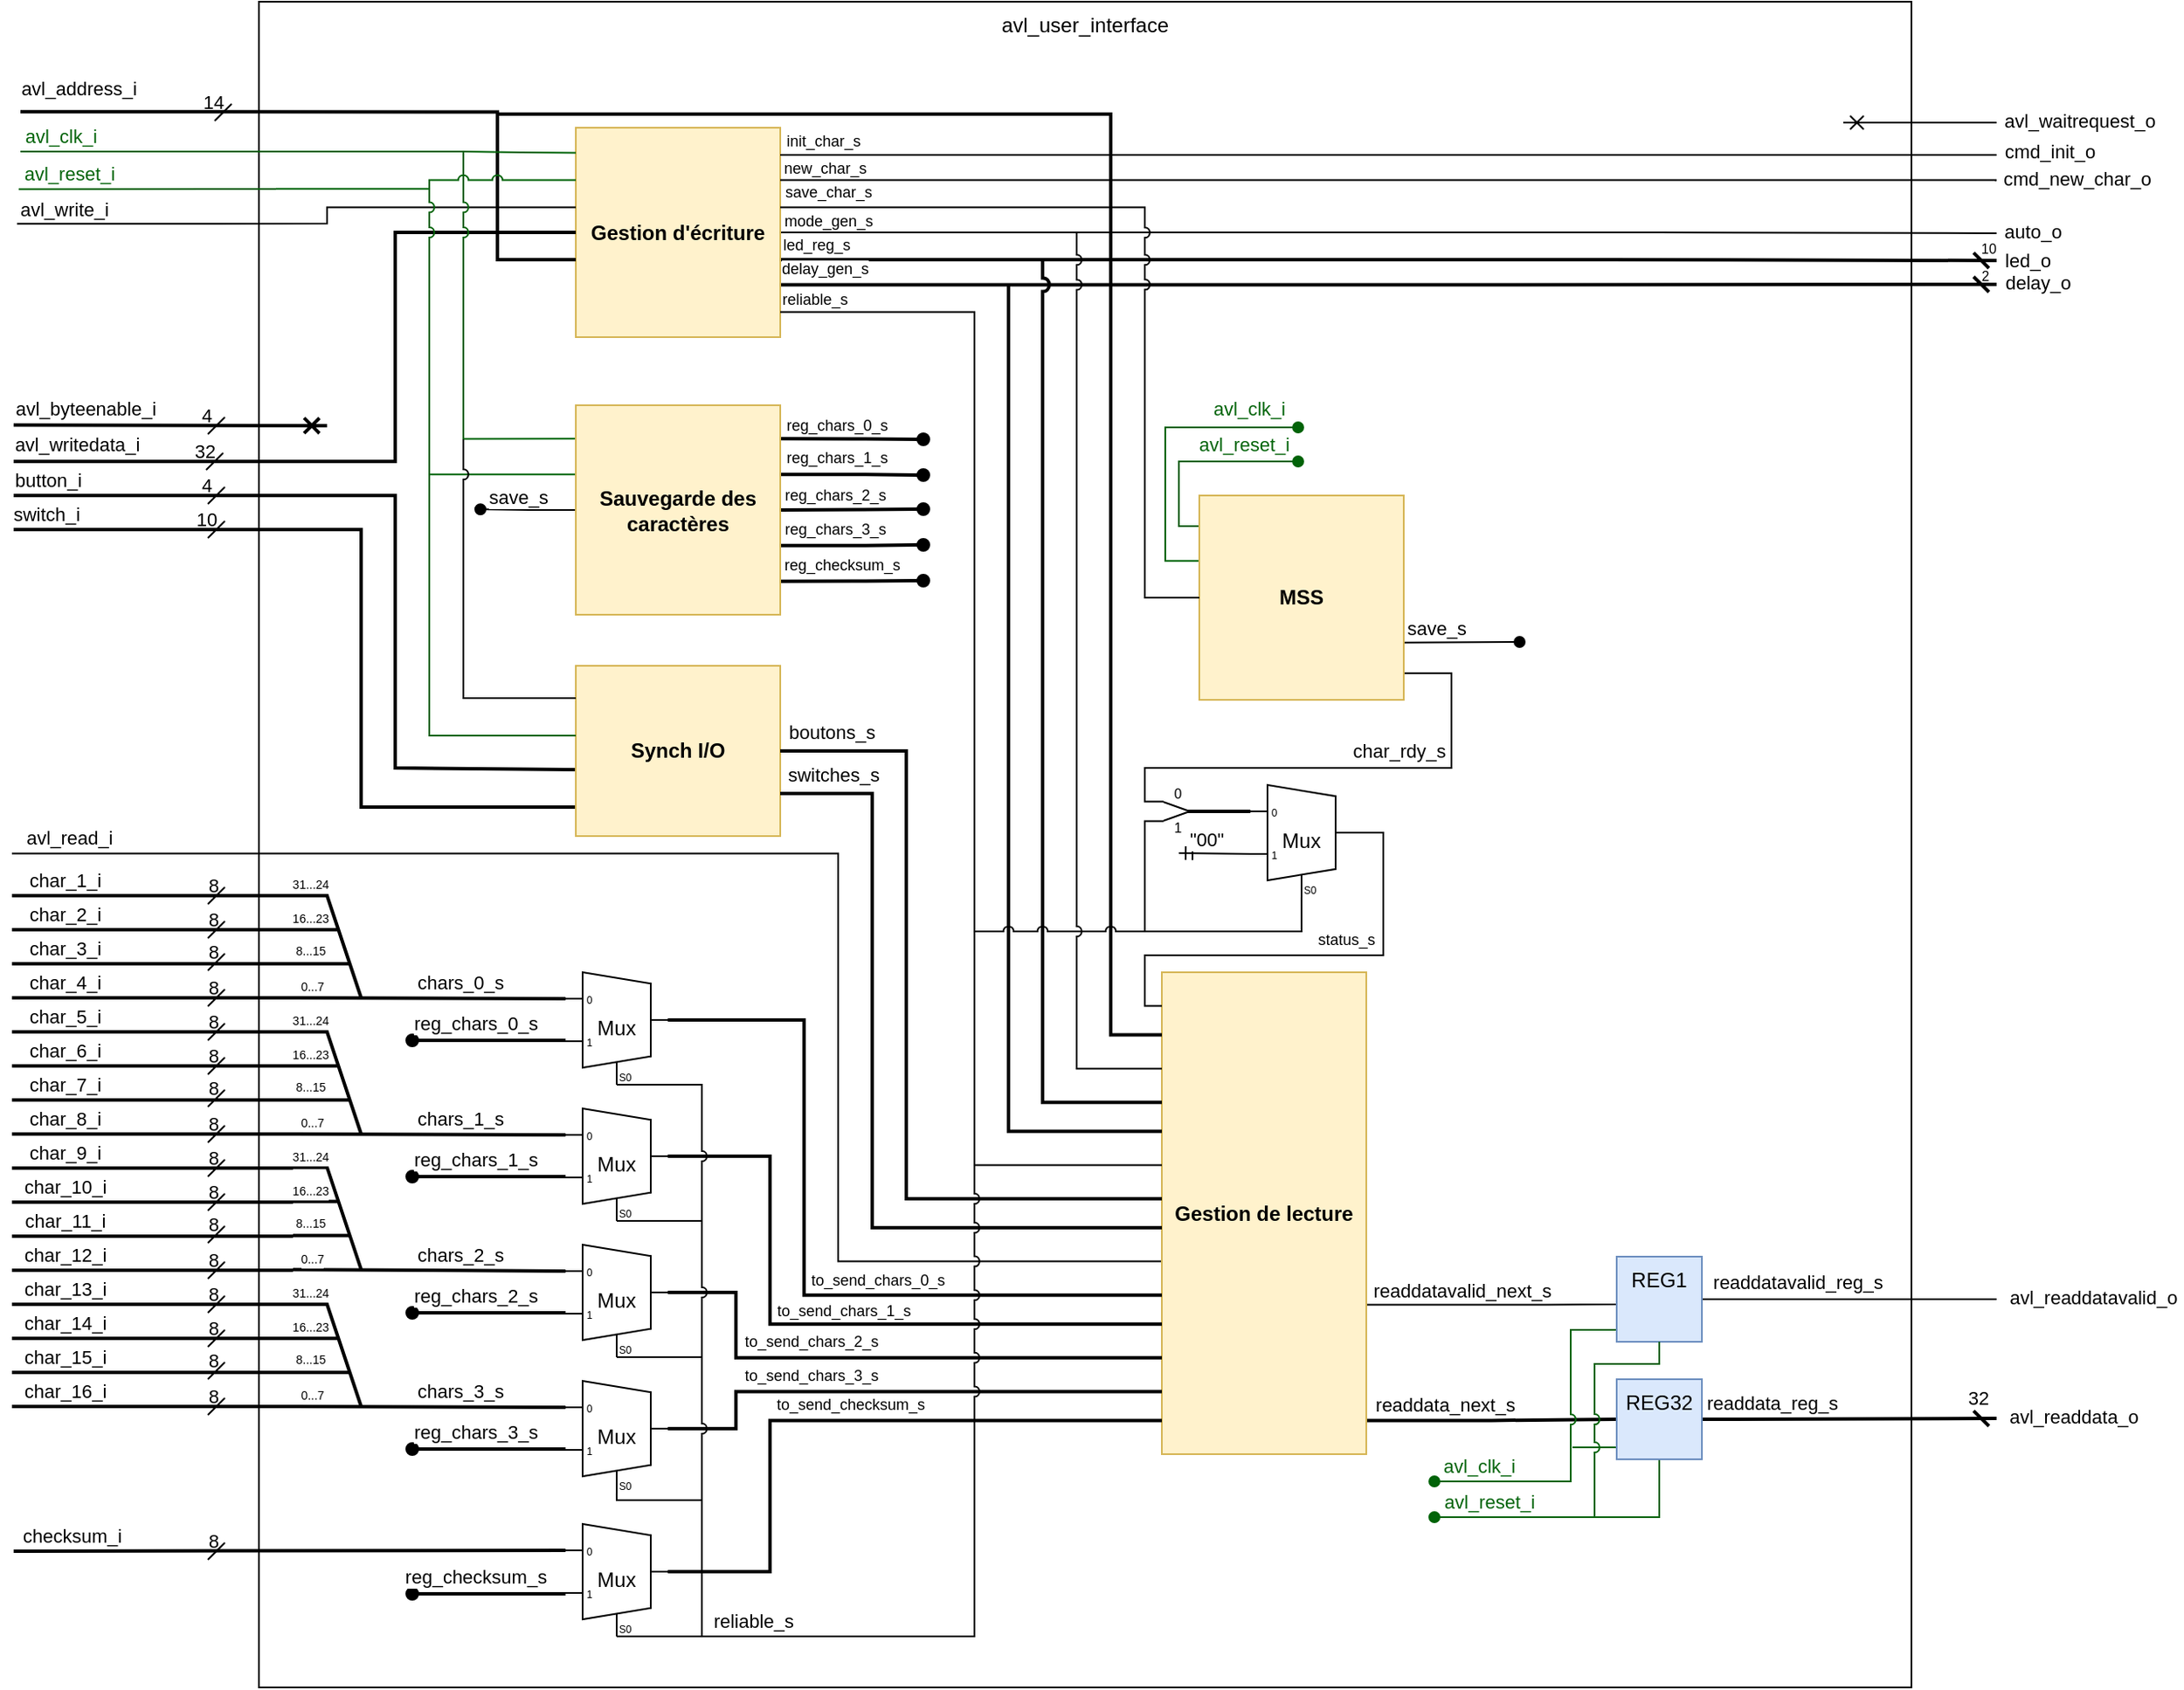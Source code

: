 <mxfile version="25.0.2">
  <diagram name="Page-1" id="7e0a89b8-554c-2b80-1dc8-d5c74ca68de4">
    <mxGraphModel dx="1500" dy="899" grid="1" gridSize="10" guides="1" tooltips="1" connect="1" arrows="1" fold="1" page="1" pageScale="1" pageWidth="4681" pageHeight="3300" background="none" math="0" shadow="0">
      <root>
        <mxCell id="0" />
        <mxCell id="1" parent="0" />
        <mxCell id="1QElP343LdV9KrDLTXMQ-137" value="avl_user_interface" style="rounded=0;whiteSpace=wrap;html=1;verticalAlign=top;points=[];" vertex="1" parent="1">
          <mxGeometry x="180" y="90" width="970" height="990" as="geometry" />
        </mxCell>
        <mxCell id="1QElP343LdV9KrDLTXMQ-309" style="edgeStyle=orthogonalEdgeStyle;rounded=0;orthogonalLoop=1;jettySize=auto;html=1;exitX=1;exitY=0.5;exitDx=0;exitDy=0;exitPerimeter=0;endArrow=none;endFill=0;" edge="1" parent="1" source="1QElP343LdV9KrDLTXMQ-138">
          <mxGeometry relative="1" as="geometry">
            <mxPoint x="1200" y="226" as="targetPoint" />
            <Array as="points">
              <mxPoint x="1000" y="226" />
              <mxPoint x="1260" y="226" />
            </Array>
          </mxGeometry>
        </mxCell>
        <mxCell id="1QElP343LdV9KrDLTXMQ-310" value="auto_o" style="edgeLabel;html=1;align=center;verticalAlign=middle;resizable=0;points=[];" vertex="1" connectable="0" parent="1QElP343LdV9KrDLTXMQ-309">
          <mxGeometry x="0.933" y="2" relative="1" as="geometry">
            <mxPoint x="45" y="1" as="offset" />
          </mxGeometry>
        </mxCell>
        <mxCell id="1QElP343LdV9KrDLTXMQ-311" style="edgeStyle=orthogonalEdgeStyle;rounded=0;orthogonalLoop=1;jettySize=auto;html=1;exitX=1;exitY=0.63;exitDx=0;exitDy=0;exitPerimeter=0;strokeWidth=2;endArrow=dash;endFill=0;" edge="1" parent="1" source="1QElP343LdV9KrDLTXMQ-138">
          <mxGeometry relative="1" as="geometry">
            <mxPoint x="1200" y="242" as="targetPoint" />
            <Array as="points">
              <mxPoint x="970" y="242" />
              <mxPoint x="1260" y="242" />
            </Array>
          </mxGeometry>
        </mxCell>
        <mxCell id="1QElP343LdV9KrDLTXMQ-312" value="led_o" style="edgeLabel;html=1;align=center;verticalAlign=middle;resizable=0;points=[];" vertex="1" connectable="0" parent="1QElP343LdV9KrDLTXMQ-311">
          <mxGeometry x="0.862" y="-1" relative="1" as="geometry">
            <mxPoint x="67" y="-1" as="offset" />
          </mxGeometry>
        </mxCell>
        <mxCell id="1QElP343LdV9KrDLTXMQ-322" value="10" style="edgeLabel;html=1;align=center;verticalAlign=middle;resizable=0;points=[];fontSize=8;" vertex="1" connectable="0" parent="1QElP343LdV9KrDLTXMQ-311">
          <mxGeometry x="0.978" y="1" relative="1" as="geometry">
            <mxPoint x="3" y="-6" as="offset" />
          </mxGeometry>
        </mxCell>
        <mxCell id="1QElP343LdV9KrDLTXMQ-313" style="edgeStyle=orthogonalEdgeStyle;rounded=0;orthogonalLoop=1;jettySize=auto;html=1;exitX=1;exitY=0.75;exitDx=0;exitDy=0;exitPerimeter=0;strokeWidth=2;endArrow=dash;endFill=0;" edge="1" parent="1" source="1QElP343LdV9KrDLTXMQ-138">
          <mxGeometry relative="1" as="geometry">
            <mxPoint x="1200" y="256" as="targetPoint" />
            <Array as="points" />
          </mxGeometry>
        </mxCell>
        <mxCell id="1QElP343LdV9KrDLTXMQ-314" value="delay_o" style="edgeLabel;html=1;align=center;verticalAlign=middle;resizable=0;points=[];" vertex="1" connectable="0" parent="1QElP343LdV9KrDLTXMQ-313">
          <mxGeometry x="0.819" y="-3" relative="1" as="geometry">
            <mxPoint x="88" y="-4" as="offset" />
          </mxGeometry>
        </mxCell>
        <mxCell id="1QElP343LdV9KrDLTXMQ-321" value="2" style="edgeLabel;html=1;align=center;verticalAlign=middle;resizable=0;points=[];fontSize=8;labelBackgroundColor=none;" vertex="1" connectable="0" parent="1QElP343LdV9KrDLTXMQ-313">
          <mxGeometry x="0.964" relative="1" as="geometry">
            <mxPoint x="5" y="-5" as="offset" />
          </mxGeometry>
        </mxCell>
        <mxCell id="1QElP343LdV9KrDLTXMQ-138" value="Gestion d&#39;écriture" style="rounded=0;whiteSpace=wrap;html=1;points=[[0,0,0,0,0],[0,0.12,0,0,0],[0,0.25,0,0,0],[0,0.38,0,0,0],[0,0.5,0,0,0],[0,0.63,0,0,0],[0,1,0,0,0],[0.25,0,0,0,0],[0.25,1,0,0,0],[0.5,0,0,0,0],[0.5,1,0,0,0],[0.75,0,0,0,0],[0.75,1,0,0,0],[1,0,0,0,0],[1,0.13,0,0,0],[1,0.25,0,0,0],[1,0.38,0,0,0],[1,0.5,0,0,0],[1,0.63,0,0,0],[1,0.75,0,0,0],[1,0.88,0,0,0],[1,1,0,0,0]];fillColor=#fff2cc;strokeColor=#d6b656;fontStyle=1" vertex="1" parent="1">
          <mxGeometry x="366" y="164" width="120" height="123" as="geometry" />
        </mxCell>
        <mxCell id="1QElP343LdV9KrDLTXMQ-9" value="" style="endArrow=none;html=1;rounded=0;edgeStyle=orthogonalEdgeStyle;jumpStyle=arc;entryX=0;entryY=0.6;entryDx=0;entryDy=0;entryPerimeter=0;" edge="1" parent="1" target="1QElP343LdV9KrDLTXMQ-23">
          <mxGeometry width="50" height="50" relative="1" as="geometry">
            <mxPoint x="35" y="590.22" as="sourcePoint" />
            <mxPoint x="510" y="660" as="targetPoint" />
            <Array as="points">
              <mxPoint x="520" y="590" />
              <mxPoint x="520" y="830" />
            </Array>
          </mxGeometry>
        </mxCell>
        <mxCell id="1QElP343LdV9KrDLTXMQ-10" value="avl_read_i&amp;nbsp;" style="edgeLabel;html=1;align=center;verticalAlign=middle;resizable=0;points=[];" vertex="1" connectable="0" parent="1QElP343LdV9KrDLTXMQ-9">
          <mxGeometry x="0.245" y="-1" relative="1" as="geometry">
            <mxPoint x="-449" y="-94" as="offset" />
          </mxGeometry>
        </mxCell>
        <mxCell id="1QElP343LdV9KrDLTXMQ-19" value="" style="endArrow=none;html=1;rounded=0;strokeWidth=2;entryX=0;entryY=0.5;entryDx=0;entryDy=0;entryPerimeter=0;edgeStyle=orthogonalEdgeStyle;" edge="1" parent="1" target="1QElP343LdV9KrDLTXMQ-138">
          <mxGeometry width="50" height="50" relative="1" as="geometry">
            <mxPoint x="36" y="360" as="sourcePoint" />
            <mxPoint x="190.72" y="361.56" as="targetPoint" />
            <Array as="points">
              <mxPoint x="36" y="360" />
              <mxPoint x="260" y="360" />
              <mxPoint x="260" y="225" />
            </Array>
          </mxGeometry>
        </mxCell>
        <mxCell id="1QElP343LdV9KrDLTXMQ-20" value="avl_writedata_i" style="edgeLabel;html=1;align=center;verticalAlign=middle;resizable=0;points=[];" vertex="1" connectable="0" parent="1QElP343LdV9KrDLTXMQ-19">
          <mxGeometry x="0.245" y="-1" relative="1" as="geometry">
            <mxPoint x="-188" y="55" as="offset" />
          </mxGeometry>
        </mxCell>
        <mxCell id="1QElP343LdV9KrDLTXMQ-262" style="edgeStyle=orthogonalEdgeStyle;rounded=0;orthogonalLoop=1;jettySize=auto;html=1;exitX=1;exitY=0.93;exitDx=0;exitDy=0;exitPerimeter=0;endArrow=none;endFill=0;strokeWidth=2;entryX=0;entryY=0.5;entryDx=0;entryDy=0;entryPerimeter=0;" edge="1" parent="1" source="1QElP343LdV9KrDLTXMQ-23" target="1QElP343LdV9KrDLTXMQ-267">
          <mxGeometry relative="1" as="geometry">
            <mxPoint x="1040" y="923" as="targetPoint" />
          </mxGeometry>
        </mxCell>
        <mxCell id="1QElP343LdV9KrDLTXMQ-264" value="readdata_next_s" style="edgeLabel;html=1;align=center;verticalAlign=middle;resizable=0;points=[];" vertex="1" connectable="0" parent="1QElP343LdV9KrDLTXMQ-262">
          <mxGeometry x="-0.704" y="2" relative="1" as="geometry">
            <mxPoint x="24" y="-7" as="offset" />
          </mxGeometry>
        </mxCell>
        <mxCell id="1QElP343LdV9KrDLTXMQ-263" style="edgeStyle=orthogonalEdgeStyle;rounded=0;orthogonalLoop=1;jettySize=auto;html=1;exitX=1;exitY=0.69;exitDx=0;exitDy=0;exitPerimeter=0;endArrow=none;endFill=0;entryX=0;entryY=0.5;entryDx=0;entryDy=0;entryPerimeter=0;" edge="1" parent="1" source="1QElP343LdV9KrDLTXMQ-23" target="1QElP343LdV9KrDLTXMQ-271">
          <mxGeometry relative="1" as="geometry">
            <mxPoint x="1040" y="855" as="targetPoint" />
            <Array as="points">
              <mxPoint x="935" y="855" />
              <mxPoint x="1067" y="855" />
            </Array>
          </mxGeometry>
        </mxCell>
        <mxCell id="1QElP343LdV9KrDLTXMQ-265" value="readdatavalid_next_s" style="edgeLabel;html=1;align=center;verticalAlign=middle;resizable=0;points=[];" vertex="1" connectable="0" parent="1QElP343LdV9KrDLTXMQ-263">
          <mxGeometry x="-0.466" y="-1" relative="1" as="geometry">
            <mxPoint x="16" y="-10" as="offset" />
          </mxGeometry>
        </mxCell>
        <mxCell id="1QElP343LdV9KrDLTXMQ-23" value="Gestion de lecture" style="rounded=0;whiteSpace=wrap;html=1;points=[[0,0,0,0,0],[0,0.07,0,0,0],[0,0.13,0,0,0],[0,0.2,0,0,0],[0,0.27,0,0,0],[0,0.33,0,0,0],[0,0.4,0,0,0],[0,0.47,0,0,0],[0,0.53,0,0,0],[0,0.6,0,0,0],[0,0.67,0,0,0],[0,0.73,0,0,0],[0,0.8,0,0,0],[0,0.87,0,0,0],[0,0.93,0,0,0],[0,1,0,0,0],[0.25,0,0,0,0],[0.25,1,0,0,0],[0.5,0,0,0,0],[0.5,1,0,0,0],[0.75,0,0,0,0],[0.75,1,0,0,0],[1,0,0,0,0],[1,0.69,0,0,0],[1,0.93,0,0,0],[1,1,0,0,0]];fontStyle=1;fillColor=#fff2cc;strokeColor=#d6b656;" vertex="1" parent="1">
          <mxGeometry x="710" y="660" width="120" height="283" as="geometry" />
        </mxCell>
        <mxCell id="1QElP343LdV9KrDLTXMQ-26" value="" style="endArrow=none;html=1;rounded=0;align=center;startArrow=cross;startFill=0;" edge="1" parent="1">
          <mxGeometry width="50" height="50" relative="1" as="geometry">
            <mxPoint x="1110" y="161" as="sourcePoint" />
            <mxPoint x="1200" y="161" as="targetPoint" />
          </mxGeometry>
        </mxCell>
        <mxCell id="1QElP343LdV9KrDLTXMQ-27" value="avl_waitrequest_o&amp;nbsp;" style="edgeLabel;html=1;align=center;verticalAlign=middle;resizable=0;points=[];" vertex="1" connectable="0" parent="1QElP343LdV9KrDLTXMQ-26">
          <mxGeometry x="0.245" y="-1" relative="1" as="geometry">
            <mxPoint x="84" y="-2" as="offset" />
          </mxGeometry>
        </mxCell>
        <mxCell id="1QElP343LdV9KrDLTXMQ-28" value="" style="endArrow=none;html=1;rounded=0;strokeWidth=2;entryX=0;entryY=0.61;entryDx=0;entryDy=0;entryPerimeter=0;jumpStyle=arc;" edge="1" parent="1" target="1QElP343LdV9KrDLTXMQ-114">
          <mxGeometry width="50" height="50" relative="1" as="geometry">
            <mxPoint x="36" y="380" as="sourcePoint" />
            <mxPoint x="180" y="380" as="targetPoint" />
            <Array as="points">
              <mxPoint x="260" y="380" />
              <mxPoint x="260" y="401" />
              <mxPoint x="260" y="540" />
            </Array>
          </mxGeometry>
        </mxCell>
        <mxCell id="1QElP343LdV9KrDLTXMQ-29" value="button_i" style="edgeLabel;html=1;align=center;verticalAlign=middle;resizable=0;points=[];" vertex="1" connectable="0" parent="1QElP343LdV9KrDLTXMQ-28">
          <mxGeometry x="0.245" y="-1" relative="1" as="geometry">
            <mxPoint x="-203" y="-90" as="offset" />
          </mxGeometry>
        </mxCell>
        <mxCell id="1QElP343LdV9KrDLTXMQ-30" value="" style="endArrow=none;html=1;rounded=0;strokeWidth=2;entryX=0;entryY=0.83;entryDx=0;entryDy=0;entryPerimeter=0;jumpStyle=arc;" edge="1" parent="1" target="1QElP343LdV9KrDLTXMQ-114">
          <mxGeometry width="50" height="50" relative="1" as="geometry">
            <mxPoint x="36" y="400" as="sourcePoint" />
            <mxPoint x="160" y="400" as="targetPoint" />
            <Array as="points">
              <mxPoint x="240" y="400" />
              <mxPoint x="240" y="423" />
              <mxPoint x="240" y="563" />
            </Array>
          </mxGeometry>
        </mxCell>
        <mxCell id="1QElP343LdV9KrDLTXMQ-31" value="switch_i" style="edgeLabel;html=1;align=center;verticalAlign=middle;resizable=0;points=[];" vertex="1" connectable="0" parent="1QElP343LdV9KrDLTXMQ-30">
          <mxGeometry x="0.245" y="-1" relative="1" as="geometry">
            <mxPoint x="-184" y="-112" as="offset" />
          </mxGeometry>
        </mxCell>
        <mxCell id="1QElP343LdV9KrDLTXMQ-66" value="" style="endArrow=none;html=1;rounded=0;entryX=0;entryY=0.121;entryDx=0;entryDy=0;entryPerimeter=0;strokeColor=#026309;" edge="1" parent="1">
          <mxGeometry width="50" height="50" relative="1" as="geometry">
            <mxPoint x="39" y="200.14" as="sourcePoint" />
            <mxPoint x="190" y="200.0" as="targetPoint" />
          </mxGeometry>
        </mxCell>
        <mxCell id="1QElP343LdV9KrDLTXMQ-67" value="avl_reset_i&amp;nbsp;" style="edgeLabel;html=1;align=center;verticalAlign=middle;resizable=0;points=[];fontColor=#026309;" vertex="1" connectable="0" parent="1QElP343LdV9KrDLTXMQ-66">
          <mxGeometry x="0.245" y="-1" relative="1" as="geometry">
            <mxPoint x="-63" y="-10" as="offset" />
          </mxGeometry>
        </mxCell>
        <mxCell id="1QElP343LdV9KrDLTXMQ-70" value="" style="endArrow=none;html=1;rounded=0;entryX=0;entryY=0.38;entryDx=0;entryDy=0;entryPerimeter=0;edgeStyle=orthogonalEdgeStyle;" edge="1" parent="1" target="1QElP343LdV9KrDLTXMQ-138">
          <mxGeometry width="50" height="50" relative="1" as="geometry">
            <mxPoint x="38" y="220.34" as="sourcePoint" />
            <mxPoint x="190" y="220.0" as="targetPoint" />
            <Array as="points">
              <mxPoint x="220" y="220" />
              <mxPoint x="220" y="211" />
            </Array>
          </mxGeometry>
        </mxCell>
        <mxCell id="1QElP343LdV9KrDLTXMQ-71" value="avl_write_i&amp;nbsp;" style="edgeLabel;html=1;align=center;verticalAlign=middle;resizable=0;points=[];" vertex="1" connectable="0" parent="1QElP343LdV9KrDLTXMQ-70">
          <mxGeometry x="0.245" y="-1" relative="1" as="geometry">
            <mxPoint x="-172" as="offset" />
          </mxGeometry>
        </mxCell>
        <mxCell id="1QElP343LdV9KrDLTXMQ-76" value="" style="endArrow=none;html=1;rounded=0;" edge="1" parent="1">
          <mxGeometry width="50" height="50" relative="1" as="geometry">
            <mxPoint x="149" y="365" as="sourcePoint" />
            <mxPoint x="159" y="355" as="targetPoint" />
          </mxGeometry>
        </mxCell>
        <mxCell id="1QElP343LdV9KrDLTXMQ-77" value="32" style="edgeLabel;html=1;align=center;verticalAlign=middle;resizable=0;points=[];labelBackgroundColor=none;" vertex="1" connectable="0" parent="1QElP343LdV9KrDLTXMQ-76">
          <mxGeometry x="0.571" y="1" relative="1" as="geometry">
            <mxPoint x="-8" y="-3" as="offset" />
          </mxGeometry>
        </mxCell>
        <mxCell id="1QElP343LdV9KrDLTXMQ-78" value="" style="endArrow=none;html=1;rounded=0;" edge="1" parent="1">
          <mxGeometry width="50" height="50" relative="1" as="geometry">
            <mxPoint x="150" y="385" as="sourcePoint" />
            <mxPoint x="160" y="375" as="targetPoint" />
          </mxGeometry>
        </mxCell>
        <mxCell id="1QElP343LdV9KrDLTXMQ-79" value="4" style="edgeLabel;html=1;align=center;verticalAlign=middle;resizable=0;points=[];labelBackgroundColor=none;" vertex="1" connectable="0" parent="1QElP343LdV9KrDLTXMQ-78">
          <mxGeometry x="0.571" y="1" relative="1" as="geometry">
            <mxPoint x="-8" y="-3" as="offset" />
          </mxGeometry>
        </mxCell>
        <mxCell id="1QElP343LdV9KrDLTXMQ-80" value="" style="endArrow=none;html=1;rounded=0;" edge="1" parent="1">
          <mxGeometry width="50" height="50" relative="1" as="geometry">
            <mxPoint x="150" y="405" as="sourcePoint" />
            <mxPoint x="160" y="395" as="targetPoint" />
          </mxGeometry>
        </mxCell>
        <mxCell id="1QElP343LdV9KrDLTXMQ-81" value="10" style="edgeLabel;html=1;align=center;verticalAlign=middle;resizable=0;points=[];labelBackgroundColor=none;" vertex="1" connectable="0" parent="1QElP343LdV9KrDLTXMQ-80">
          <mxGeometry x="0.571" y="1" relative="1" as="geometry">
            <mxPoint x="-8" y="-3" as="offset" />
          </mxGeometry>
        </mxCell>
        <mxCell id="1QElP343LdV9KrDLTXMQ-114" value="Synch I/O" style="rounded=0;whiteSpace=wrap;html=1;points=[[0,0,0,0,0],[0,0.19,0,0,0],[0,0.41,0,0,0],[0,0.61,0,0,0],[0,0.83,0,0,0],[0,1,0,0,0],[0.25,0,0,0,0],[0.25,1,0,0,0],[0.5,0,0,0,0],[0.5,1,0,0,0],[0.75,0,0,0,0],[0.75,1,0,0,0],[1,0,0,0,0],[1,0.5,0,0,0],[1,0.75,0,0,0],[1,1,0,0,0]];fillColor=#fff2cc;strokeColor=#d6b656;fontStyle=1" vertex="1" parent="1">
          <mxGeometry x="366" y="480" width="120" height="100" as="geometry" />
        </mxCell>
        <mxCell id="1QElP343LdV9KrDLTXMQ-120" value="" style="group" vertex="1" connectable="0" parent="1">
          <mxGeometry x="36" y="334" width="124" height="10" as="geometry" />
        </mxCell>
        <mxCell id="1QElP343LdV9KrDLTXMQ-17" value="" style="endArrow=cross;html=1;rounded=0;strokeWidth=2;endFill=0;" edge="1" parent="1QElP343LdV9KrDLTXMQ-120">
          <mxGeometry width="50" height="50" relative="1" as="geometry">
            <mxPoint y="4.66" as="sourcePoint" />
            <mxPoint x="184" y="5" as="targetPoint" />
          </mxGeometry>
        </mxCell>
        <mxCell id="1QElP343LdV9KrDLTXMQ-18" value="avl_byteenable_i" style="edgeLabel;html=1;align=center;verticalAlign=middle;resizable=0;points=[];" vertex="1" connectable="0" parent="1QElP343LdV9KrDLTXMQ-17">
          <mxGeometry x="0.245" y="-1" relative="1" as="geometry">
            <mxPoint x="-73" y="-11" as="offset" />
          </mxGeometry>
        </mxCell>
        <mxCell id="1QElP343LdV9KrDLTXMQ-74" value="" style="endArrow=none;html=1;rounded=0;" edge="1" parent="1QElP343LdV9KrDLTXMQ-120">
          <mxGeometry width="50" height="50" relative="1" as="geometry">
            <mxPoint x="114" y="10" as="sourcePoint" />
            <mxPoint x="124" as="targetPoint" />
          </mxGeometry>
        </mxCell>
        <mxCell id="1QElP343LdV9KrDLTXMQ-75" value="4" style="edgeLabel;html=1;align=center;verticalAlign=middle;resizable=0;points=[];labelBackgroundColor=none;" vertex="1" connectable="0" parent="1QElP343LdV9KrDLTXMQ-74">
          <mxGeometry x="0.571" y="1" relative="1" as="geometry">
            <mxPoint x="-8" y="-3" as="offset" />
          </mxGeometry>
        </mxCell>
        <mxCell id="1QElP343LdV9KrDLTXMQ-121" value="" style="group" vertex="1" connectable="0" parent="1">
          <mxGeometry x="40" y="150" width="124" height="10" as="geometry" />
        </mxCell>
        <mxCell id="1QElP343LdV9KrDLTXMQ-15" value="" style="endArrow=none;html=1;rounded=0;strokeWidth=2;entryX=0;entryY=0.63;entryDx=0;entryDy=0;entryPerimeter=0;edgeStyle=orthogonalEdgeStyle;" edge="1" parent="1QElP343LdV9KrDLTXMQ-121" target="1QElP343LdV9KrDLTXMQ-138">
          <mxGeometry width="50" height="50" relative="1" as="geometry">
            <mxPoint y="4.66" as="sourcePoint" />
            <mxPoint x="154.72" y="4.96" as="targetPoint" />
            <Array as="points">
              <mxPoint x="280" y="5" />
              <mxPoint x="280" y="92" />
            </Array>
          </mxGeometry>
        </mxCell>
        <mxCell id="1QElP343LdV9KrDLTXMQ-16" value="avl_address_i" style="edgeLabel;html=1;align=center;verticalAlign=middle;resizable=0;points=[];" vertex="1" connectable="0" parent="1QElP343LdV9KrDLTXMQ-15">
          <mxGeometry x="0.245" y="-1" relative="1" as="geometry">
            <mxPoint x="-223" y="-15" as="offset" />
          </mxGeometry>
        </mxCell>
        <mxCell id="1QElP343LdV9KrDLTXMQ-72" value="" style="endArrow=none;html=1;rounded=0;" edge="1" parent="1QElP343LdV9KrDLTXMQ-121">
          <mxGeometry width="50" height="50" relative="1" as="geometry">
            <mxPoint x="114" y="10" as="sourcePoint" />
            <mxPoint x="124" as="targetPoint" />
          </mxGeometry>
        </mxCell>
        <mxCell id="1QElP343LdV9KrDLTXMQ-73" value="14" style="edgeLabel;html=1;align=center;verticalAlign=middle;resizable=0;points=[];labelBackgroundColor=none;" vertex="1" connectable="0" parent="1QElP343LdV9KrDLTXMQ-72">
          <mxGeometry x="0.571" y="1" relative="1" as="geometry">
            <mxPoint x="-8" y="-3" as="offset" />
          </mxGeometry>
        </mxCell>
        <mxCell id="1QElP343LdV9KrDLTXMQ-122" value="" style="group" vertex="1" connectable="0" parent="1">
          <mxGeometry x="35" y="610" width="155" height="310" as="geometry" />
        </mxCell>
        <mxCell id="1QElP343LdV9KrDLTXMQ-32" value="" style="endArrow=none;html=1;rounded=0;strokeWidth=2;" edge="1" parent="1QElP343LdV9KrDLTXMQ-122">
          <mxGeometry width="50" height="50" relative="1" as="geometry">
            <mxPoint y="5" as="sourcePoint" />
            <mxPoint x="165" y="5" as="targetPoint" />
          </mxGeometry>
        </mxCell>
        <mxCell id="1QElP343LdV9KrDLTXMQ-33" value="char_1_i" style="edgeLabel;html=1;align=center;verticalAlign=middle;resizable=0;points=[];" vertex="1" connectable="0" parent="1QElP343LdV9KrDLTXMQ-32">
          <mxGeometry x="0.245" y="-1" relative="1" as="geometry">
            <mxPoint x="-72" y="-10" as="offset" />
          </mxGeometry>
        </mxCell>
        <mxCell id="1QElP343LdV9KrDLTXMQ-34" value="" style="endArrow=none;html=1;rounded=0;strokeWidth=2;" edge="1" parent="1QElP343LdV9KrDLTXMQ-122">
          <mxGeometry width="50" height="50" relative="1" as="geometry">
            <mxPoint y="25" as="sourcePoint" />
            <mxPoint x="165" y="25" as="targetPoint" />
          </mxGeometry>
        </mxCell>
        <mxCell id="1QElP343LdV9KrDLTXMQ-35" value="char_2_i" style="edgeLabel;html=1;align=center;verticalAlign=middle;resizable=0;points=[];" vertex="1" connectable="0" parent="1QElP343LdV9KrDLTXMQ-34">
          <mxGeometry x="0.245" y="-1" relative="1" as="geometry">
            <mxPoint x="-72" y="-10" as="offset" />
          </mxGeometry>
        </mxCell>
        <mxCell id="1QElP343LdV9KrDLTXMQ-36" value="" style="endArrow=none;html=1;rounded=0;strokeWidth=2;" edge="1" parent="1QElP343LdV9KrDLTXMQ-122">
          <mxGeometry width="50" height="50" relative="1" as="geometry">
            <mxPoint y="45" as="sourcePoint" />
            <mxPoint x="165" y="45" as="targetPoint" />
          </mxGeometry>
        </mxCell>
        <mxCell id="1QElP343LdV9KrDLTXMQ-37" value="char_3_i" style="edgeLabel;html=1;align=center;verticalAlign=middle;resizable=0;points=[];" vertex="1" connectable="0" parent="1QElP343LdV9KrDLTXMQ-36">
          <mxGeometry x="0.245" y="-1" relative="1" as="geometry">
            <mxPoint x="-72" y="-10" as="offset" />
          </mxGeometry>
        </mxCell>
        <mxCell id="1QElP343LdV9KrDLTXMQ-38" value="" style="endArrow=none;html=1;rounded=0;strokeWidth=2;" edge="1" parent="1QElP343LdV9KrDLTXMQ-122">
          <mxGeometry width="50" height="50" relative="1" as="geometry">
            <mxPoint y="65" as="sourcePoint" />
            <mxPoint x="165" y="65" as="targetPoint" />
          </mxGeometry>
        </mxCell>
        <mxCell id="1QElP343LdV9KrDLTXMQ-39" value="char_4_i" style="edgeLabel;html=1;align=center;verticalAlign=middle;resizable=0;points=[];" vertex="1" connectable="0" parent="1QElP343LdV9KrDLTXMQ-38">
          <mxGeometry x="0.245" y="-1" relative="1" as="geometry">
            <mxPoint x="-72" y="-10" as="offset" />
          </mxGeometry>
        </mxCell>
        <mxCell id="1QElP343LdV9KrDLTXMQ-40" value="" style="endArrow=none;html=1;rounded=0;strokeWidth=2;" edge="1" parent="1QElP343LdV9KrDLTXMQ-122">
          <mxGeometry width="50" height="50" relative="1" as="geometry">
            <mxPoint y="85" as="sourcePoint" />
            <mxPoint x="165" y="85" as="targetPoint" />
          </mxGeometry>
        </mxCell>
        <mxCell id="1QElP343LdV9KrDLTXMQ-41" value="char_5_i" style="edgeLabel;html=1;align=center;verticalAlign=middle;resizable=0;points=[];" vertex="1" connectable="0" parent="1QElP343LdV9KrDLTXMQ-40">
          <mxGeometry x="0.245" y="-1" relative="1" as="geometry">
            <mxPoint x="-72" y="-10" as="offset" />
          </mxGeometry>
        </mxCell>
        <mxCell id="1QElP343LdV9KrDLTXMQ-42" value="" style="endArrow=none;html=1;rounded=0;strokeWidth=2;" edge="1" parent="1QElP343LdV9KrDLTXMQ-122">
          <mxGeometry width="50" height="50" relative="1" as="geometry">
            <mxPoint y="105" as="sourcePoint" />
            <mxPoint x="165" y="105" as="targetPoint" />
          </mxGeometry>
        </mxCell>
        <mxCell id="1QElP343LdV9KrDLTXMQ-43" value="char_6_i" style="edgeLabel;html=1;align=center;verticalAlign=middle;resizable=0;points=[];" vertex="1" connectable="0" parent="1QElP343LdV9KrDLTXMQ-42">
          <mxGeometry x="0.245" y="-1" relative="1" as="geometry">
            <mxPoint x="-72" y="-10" as="offset" />
          </mxGeometry>
        </mxCell>
        <mxCell id="1QElP343LdV9KrDLTXMQ-44" value="" style="endArrow=none;html=1;rounded=0;strokeWidth=2;" edge="1" parent="1QElP343LdV9KrDLTXMQ-122">
          <mxGeometry width="50" height="50" relative="1" as="geometry">
            <mxPoint y="125" as="sourcePoint" />
            <mxPoint x="165" y="125" as="targetPoint" />
          </mxGeometry>
        </mxCell>
        <mxCell id="1QElP343LdV9KrDLTXMQ-45" value="char_7_i" style="edgeLabel;html=1;align=center;verticalAlign=middle;resizable=0;points=[];" vertex="1" connectable="0" parent="1QElP343LdV9KrDLTXMQ-44">
          <mxGeometry x="0.245" y="-1" relative="1" as="geometry">
            <mxPoint x="-72" y="-10" as="offset" />
          </mxGeometry>
        </mxCell>
        <mxCell id="1QElP343LdV9KrDLTXMQ-46" value="" style="endArrow=none;html=1;rounded=0;strokeWidth=2;" edge="1" parent="1QElP343LdV9KrDLTXMQ-122">
          <mxGeometry width="50" height="50" relative="1" as="geometry">
            <mxPoint y="145" as="sourcePoint" />
            <mxPoint x="165" y="145" as="targetPoint" />
          </mxGeometry>
        </mxCell>
        <mxCell id="1QElP343LdV9KrDLTXMQ-47" value="char_8_i" style="edgeLabel;html=1;align=center;verticalAlign=middle;resizable=0;points=[];" vertex="1" connectable="0" parent="1QElP343LdV9KrDLTXMQ-46">
          <mxGeometry x="0.245" y="-1" relative="1" as="geometry">
            <mxPoint x="-72" y="-10" as="offset" />
          </mxGeometry>
        </mxCell>
        <mxCell id="1QElP343LdV9KrDLTXMQ-48" value="" style="endArrow=none;html=1;rounded=0;strokeWidth=2;" edge="1" parent="1QElP343LdV9KrDLTXMQ-122">
          <mxGeometry width="50" height="50" relative="1" as="geometry">
            <mxPoint y="165" as="sourcePoint" />
            <mxPoint x="165" y="165" as="targetPoint" />
          </mxGeometry>
        </mxCell>
        <mxCell id="1QElP343LdV9KrDLTXMQ-49" value="char_9_i" style="edgeLabel;html=1;align=center;verticalAlign=middle;resizable=0;points=[];" vertex="1" connectable="0" parent="1QElP343LdV9KrDLTXMQ-48">
          <mxGeometry x="0.245" y="-1" relative="1" as="geometry">
            <mxPoint x="-72" y="-10" as="offset" />
          </mxGeometry>
        </mxCell>
        <mxCell id="1QElP343LdV9KrDLTXMQ-50" value="" style="endArrow=none;html=1;rounded=0;strokeWidth=2;" edge="1" parent="1QElP343LdV9KrDLTXMQ-122">
          <mxGeometry width="50" height="50" relative="1" as="geometry">
            <mxPoint y="185" as="sourcePoint" />
            <mxPoint x="165" y="185" as="targetPoint" />
          </mxGeometry>
        </mxCell>
        <mxCell id="1QElP343LdV9KrDLTXMQ-51" value="char_10_i" style="edgeLabel;html=1;align=center;verticalAlign=middle;resizable=0;points=[];" vertex="1" connectable="0" parent="1QElP343LdV9KrDLTXMQ-50">
          <mxGeometry x="0.245" y="-1" relative="1" as="geometry">
            <mxPoint x="-72" y="-10" as="offset" />
          </mxGeometry>
        </mxCell>
        <mxCell id="1QElP343LdV9KrDLTXMQ-52" value="" style="endArrow=none;html=1;rounded=0;strokeWidth=2;" edge="1" parent="1QElP343LdV9KrDLTXMQ-122">
          <mxGeometry width="50" height="50" relative="1" as="geometry">
            <mxPoint y="205" as="sourcePoint" />
            <mxPoint x="165" y="205" as="targetPoint" />
          </mxGeometry>
        </mxCell>
        <mxCell id="1QElP343LdV9KrDLTXMQ-53" value="char_11_i" style="edgeLabel;html=1;align=center;verticalAlign=middle;resizable=0;points=[];" vertex="1" connectable="0" parent="1QElP343LdV9KrDLTXMQ-52">
          <mxGeometry x="0.245" y="-1" relative="1" as="geometry">
            <mxPoint x="-72" y="-10" as="offset" />
          </mxGeometry>
        </mxCell>
        <mxCell id="1QElP343LdV9KrDLTXMQ-54" value="" style="endArrow=none;html=1;rounded=0;strokeWidth=2;" edge="1" parent="1QElP343LdV9KrDLTXMQ-122">
          <mxGeometry width="50" height="50" relative="1" as="geometry">
            <mxPoint y="225" as="sourcePoint" />
            <mxPoint x="165" y="225" as="targetPoint" />
          </mxGeometry>
        </mxCell>
        <mxCell id="1QElP343LdV9KrDLTXMQ-55" value="char_12_i" style="edgeLabel;html=1;align=center;verticalAlign=middle;resizable=0;points=[];" vertex="1" connectable="0" parent="1QElP343LdV9KrDLTXMQ-54">
          <mxGeometry x="0.245" y="-1" relative="1" as="geometry">
            <mxPoint x="-72" y="-10" as="offset" />
          </mxGeometry>
        </mxCell>
        <mxCell id="1QElP343LdV9KrDLTXMQ-56" value="" style="endArrow=none;html=1;rounded=0;strokeWidth=2;" edge="1" parent="1QElP343LdV9KrDLTXMQ-122">
          <mxGeometry width="50" height="50" relative="1" as="geometry">
            <mxPoint y="245" as="sourcePoint" />
            <mxPoint x="165" y="245" as="targetPoint" />
          </mxGeometry>
        </mxCell>
        <mxCell id="1QElP343LdV9KrDLTXMQ-57" value="char_13_i" style="edgeLabel;html=1;align=center;verticalAlign=middle;resizable=0;points=[];" vertex="1" connectable="0" parent="1QElP343LdV9KrDLTXMQ-56">
          <mxGeometry x="0.245" y="-1" relative="1" as="geometry">
            <mxPoint x="-72" y="-10" as="offset" />
          </mxGeometry>
        </mxCell>
        <mxCell id="1QElP343LdV9KrDLTXMQ-58" value="" style="endArrow=none;html=1;rounded=0;strokeWidth=2;" edge="1" parent="1QElP343LdV9KrDLTXMQ-122">
          <mxGeometry width="50" height="50" relative="1" as="geometry">
            <mxPoint y="265" as="sourcePoint" />
            <mxPoint x="165" y="265" as="targetPoint" />
          </mxGeometry>
        </mxCell>
        <mxCell id="1QElP343LdV9KrDLTXMQ-59" value="char_14_i" style="edgeLabel;html=1;align=center;verticalAlign=middle;resizable=0;points=[];" vertex="1" connectable="0" parent="1QElP343LdV9KrDLTXMQ-58">
          <mxGeometry x="0.245" y="-1" relative="1" as="geometry">
            <mxPoint x="-72" y="-10" as="offset" />
          </mxGeometry>
        </mxCell>
        <mxCell id="1QElP343LdV9KrDLTXMQ-60" value="" style="endArrow=none;html=1;rounded=0;strokeWidth=2;" edge="1" parent="1QElP343LdV9KrDLTXMQ-122">
          <mxGeometry width="50" height="50" relative="1" as="geometry">
            <mxPoint y="285" as="sourcePoint" />
            <mxPoint x="165" y="285" as="targetPoint" />
          </mxGeometry>
        </mxCell>
        <mxCell id="1QElP343LdV9KrDLTXMQ-61" value="char_15_i" style="edgeLabel;html=1;align=center;verticalAlign=middle;resizable=0;points=[];" vertex="1" connectable="0" parent="1QElP343LdV9KrDLTXMQ-60">
          <mxGeometry x="0.245" y="-1" relative="1" as="geometry">
            <mxPoint x="-72" y="-10" as="offset" />
          </mxGeometry>
        </mxCell>
        <mxCell id="1QElP343LdV9KrDLTXMQ-62" value="" style="endArrow=none;html=1;rounded=0;strokeWidth=2;" edge="1" parent="1QElP343LdV9KrDLTXMQ-122">
          <mxGeometry width="50" height="50" relative="1" as="geometry">
            <mxPoint y="305" as="sourcePoint" />
            <mxPoint x="165" y="305" as="targetPoint" />
          </mxGeometry>
        </mxCell>
        <mxCell id="1QElP343LdV9KrDLTXMQ-63" value="char_16_i" style="edgeLabel;html=1;align=center;verticalAlign=middle;resizable=0;points=[];" vertex="1" connectable="0" parent="1QElP343LdV9KrDLTXMQ-62">
          <mxGeometry x="0.245" y="-1" relative="1" as="geometry">
            <mxPoint x="-72" y="-10" as="offset" />
          </mxGeometry>
        </mxCell>
        <mxCell id="1QElP343LdV9KrDLTXMQ-82" value="" style="endArrow=none;html=1;rounded=0;" edge="1" parent="1QElP343LdV9KrDLTXMQ-122">
          <mxGeometry width="50" height="50" relative="1" as="geometry">
            <mxPoint x="115" y="10" as="sourcePoint" />
            <mxPoint x="125" as="targetPoint" />
          </mxGeometry>
        </mxCell>
        <mxCell id="1QElP343LdV9KrDLTXMQ-83" value="8" style="edgeLabel;html=1;align=center;verticalAlign=middle;resizable=0;points=[];labelBackgroundColor=none;" vertex="1" connectable="0" parent="1QElP343LdV9KrDLTXMQ-82">
          <mxGeometry x="0.571" y="1" relative="1" as="geometry">
            <mxPoint x="-4" y="-3" as="offset" />
          </mxGeometry>
        </mxCell>
        <mxCell id="1QElP343LdV9KrDLTXMQ-84" value="" style="endArrow=none;html=1;rounded=0;" edge="1" parent="1QElP343LdV9KrDLTXMQ-122">
          <mxGeometry width="50" height="50" relative="1" as="geometry">
            <mxPoint x="115" y="30" as="sourcePoint" />
            <mxPoint x="125" y="20" as="targetPoint" />
          </mxGeometry>
        </mxCell>
        <mxCell id="1QElP343LdV9KrDLTXMQ-85" value="8" style="edgeLabel;html=1;align=center;verticalAlign=middle;resizable=0;points=[];labelBackgroundColor=none;" vertex="1" connectable="0" parent="1QElP343LdV9KrDLTXMQ-84">
          <mxGeometry x="0.571" y="1" relative="1" as="geometry">
            <mxPoint x="-4" y="-3" as="offset" />
          </mxGeometry>
        </mxCell>
        <mxCell id="1QElP343LdV9KrDLTXMQ-86" value="" style="endArrow=none;html=1;rounded=0;" edge="1" parent="1QElP343LdV9KrDLTXMQ-122">
          <mxGeometry width="50" height="50" relative="1" as="geometry">
            <mxPoint x="115" y="49" as="sourcePoint" />
            <mxPoint x="125" y="39" as="targetPoint" />
          </mxGeometry>
        </mxCell>
        <mxCell id="1QElP343LdV9KrDLTXMQ-87" value="8" style="edgeLabel;html=1;align=center;verticalAlign=middle;resizable=0;points=[];labelBackgroundColor=none;" vertex="1" connectable="0" parent="1QElP343LdV9KrDLTXMQ-86">
          <mxGeometry x="0.571" y="1" relative="1" as="geometry">
            <mxPoint x="-4" y="-3" as="offset" />
          </mxGeometry>
        </mxCell>
        <mxCell id="1QElP343LdV9KrDLTXMQ-88" value="" style="endArrow=none;html=1;rounded=0;" edge="1" parent="1QElP343LdV9KrDLTXMQ-122">
          <mxGeometry width="50" height="50" relative="1" as="geometry">
            <mxPoint x="115" y="70" as="sourcePoint" />
            <mxPoint x="125" y="60" as="targetPoint" />
          </mxGeometry>
        </mxCell>
        <mxCell id="1QElP343LdV9KrDLTXMQ-89" value="8" style="edgeLabel;html=1;align=center;verticalAlign=middle;resizable=0;points=[];labelBackgroundColor=none;" vertex="1" connectable="0" parent="1QElP343LdV9KrDLTXMQ-88">
          <mxGeometry x="0.571" y="1" relative="1" as="geometry">
            <mxPoint x="-4" y="-3" as="offset" />
          </mxGeometry>
        </mxCell>
        <mxCell id="1QElP343LdV9KrDLTXMQ-90" value="" style="endArrow=none;html=1;rounded=0;" edge="1" parent="1QElP343LdV9KrDLTXMQ-122">
          <mxGeometry width="50" height="50" relative="1" as="geometry">
            <mxPoint x="115" y="90" as="sourcePoint" />
            <mxPoint x="125" y="80" as="targetPoint" />
          </mxGeometry>
        </mxCell>
        <mxCell id="1QElP343LdV9KrDLTXMQ-91" value="8" style="edgeLabel;html=1;align=center;verticalAlign=middle;resizable=0;points=[];labelBackgroundColor=none;" vertex="1" connectable="0" parent="1QElP343LdV9KrDLTXMQ-90">
          <mxGeometry x="0.571" y="1" relative="1" as="geometry">
            <mxPoint x="-4" y="-3" as="offset" />
          </mxGeometry>
        </mxCell>
        <mxCell id="1QElP343LdV9KrDLTXMQ-92" value="" style="endArrow=none;html=1;rounded=0;" edge="1" parent="1QElP343LdV9KrDLTXMQ-122">
          <mxGeometry width="50" height="50" relative="1" as="geometry">
            <mxPoint x="115" y="110" as="sourcePoint" />
            <mxPoint x="125" y="100" as="targetPoint" />
          </mxGeometry>
        </mxCell>
        <mxCell id="1QElP343LdV9KrDLTXMQ-93" value="8" style="edgeLabel;html=1;align=center;verticalAlign=middle;resizable=0;points=[];labelBackgroundColor=none;" vertex="1" connectable="0" parent="1QElP343LdV9KrDLTXMQ-92">
          <mxGeometry x="0.571" y="1" relative="1" as="geometry">
            <mxPoint x="-4" y="-3" as="offset" />
          </mxGeometry>
        </mxCell>
        <mxCell id="1QElP343LdV9KrDLTXMQ-94" value="" style="endArrow=none;html=1;rounded=0;" edge="1" parent="1QElP343LdV9KrDLTXMQ-122">
          <mxGeometry width="50" height="50" relative="1" as="geometry">
            <mxPoint x="115" y="129" as="sourcePoint" />
            <mxPoint x="125" y="119" as="targetPoint" />
          </mxGeometry>
        </mxCell>
        <mxCell id="1QElP343LdV9KrDLTXMQ-95" value="8" style="edgeLabel;html=1;align=center;verticalAlign=middle;resizable=0;points=[];labelBackgroundColor=none;" vertex="1" connectable="0" parent="1QElP343LdV9KrDLTXMQ-94">
          <mxGeometry x="0.571" y="1" relative="1" as="geometry">
            <mxPoint x="-4" y="-3" as="offset" />
          </mxGeometry>
        </mxCell>
        <mxCell id="1QElP343LdV9KrDLTXMQ-96" value="" style="endArrow=none;html=1;rounded=0;" edge="1" parent="1QElP343LdV9KrDLTXMQ-122">
          <mxGeometry width="50" height="50" relative="1" as="geometry">
            <mxPoint x="115" y="150" as="sourcePoint" />
            <mxPoint x="125" y="140" as="targetPoint" />
          </mxGeometry>
        </mxCell>
        <mxCell id="1QElP343LdV9KrDLTXMQ-97" value="8" style="edgeLabel;html=1;align=center;verticalAlign=middle;resizable=0;points=[];labelBackgroundColor=none;" vertex="1" connectable="0" parent="1QElP343LdV9KrDLTXMQ-96">
          <mxGeometry x="0.571" y="1" relative="1" as="geometry">
            <mxPoint x="-4" y="-3" as="offset" />
          </mxGeometry>
        </mxCell>
        <mxCell id="1QElP343LdV9KrDLTXMQ-98" value="" style="endArrow=none;html=1;rounded=0;" edge="1" parent="1QElP343LdV9KrDLTXMQ-122">
          <mxGeometry width="50" height="50" relative="1" as="geometry">
            <mxPoint x="115" y="170" as="sourcePoint" />
            <mxPoint x="125" y="160" as="targetPoint" />
          </mxGeometry>
        </mxCell>
        <mxCell id="1QElP343LdV9KrDLTXMQ-99" value="8" style="edgeLabel;html=1;align=center;verticalAlign=middle;resizable=0;points=[];labelBackgroundColor=none;" vertex="1" connectable="0" parent="1QElP343LdV9KrDLTXMQ-98">
          <mxGeometry x="0.571" y="1" relative="1" as="geometry">
            <mxPoint x="-4" y="-3" as="offset" />
          </mxGeometry>
        </mxCell>
        <mxCell id="1QElP343LdV9KrDLTXMQ-100" value="" style="endArrow=none;html=1;rounded=0;" edge="1" parent="1QElP343LdV9KrDLTXMQ-122">
          <mxGeometry width="50" height="50" relative="1" as="geometry">
            <mxPoint x="115" y="190" as="sourcePoint" />
            <mxPoint x="125" y="180" as="targetPoint" />
          </mxGeometry>
        </mxCell>
        <mxCell id="1QElP343LdV9KrDLTXMQ-101" value="8" style="edgeLabel;html=1;align=center;verticalAlign=middle;resizable=0;points=[];labelBackgroundColor=none;" vertex="1" connectable="0" parent="1QElP343LdV9KrDLTXMQ-100">
          <mxGeometry x="0.571" y="1" relative="1" as="geometry">
            <mxPoint x="-4" y="-3" as="offset" />
          </mxGeometry>
        </mxCell>
        <mxCell id="1QElP343LdV9KrDLTXMQ-102" value="" style="endArrow=none;html=1;rounded=0;" edge="1" parent="1QElP343LdV9KrDLTXMQ-122">
          <mxGeometry width="50" height="50" relative="1" as="geometry">
            <mxPoint x="115" y="209" as="sourcePoint" />
            <mxPoint x="125" y="199" as="targetPoint" />
          </mxGeometry>
        </mxCell>
        <mxCell id="1QElP343LdV9KrDLTXMQ-103" value="8" style="edgeLabel;html=1;align=center;verticalAlign=middle;resizable=0;points=[];labelBackgroundColor=none;" vertex="1" connectable="0" parent="1QElP343LdV9KrDLTXMQ-102">
          <mxGeometry x="0.571" y="1" relative="1" as="geometry">
            <mxPoint x="-4" y="-3" as="offset" />
          </mxGeometry>
        </mxCell>
        <mxCell id="1QElP343LdV9KrDLTXMQ-104" value="" style="endArrow=none;html=1;rounded=0;" edge="1" parent="1QElP343LdV9KrDLTXMQ-122">
          <mxGeometry width="50" height="50" relative="1" as="geometry">
            <mxPoint x="115" y="230" as="sourcePoint" />
            <mxPoint x="125" y="220" as="targetPoint" />
          </mxGeometry>
        </mxCell>
        <mxCell id="1QElP343LdV9KrDLTXMQ-105" value="8" style="edgeLabel;html=1;align=center;verticalAlign=middle;resizable=0;points=[];labelBackgroundColor=none;" vertex="1" connectable="0" parent="1QElP343LdV9KrDLTXMQ-104">
          <mxGeometry x="0.571" y="1" relative="1" as="geometry">
            <mxPoint x="-4" y="-3" as="offset" />
          </mxGeometry>
        </mxCell>
        <mxCell id="1QElP343LdV9KrDLTXMQ-106" value="" style="endArrow=none;html=1;rounded=0;" edge="1" parent="1QElP343LdV9KrDLTXMQ-122">
          <mxGeometry width="50" height="50" relative="1" as="geometry">
            <mxPoint x="115" y="250" as="sourcePoint" />
            <mxPoint x="125" y="240" as="targetPoint" />
          </mxGeometry>
        </mxCell>
        <mxCell id="1QElP343LdV9KrDLTXMQ-107" value="8" style="edgeLabel;html=1;align=center;verticalAlign=middle;resizable=0;points=[];labelBackgroundColor=none;" vertex="1" connectable="0" parent="1QElP343LdV9KrDLTXMQ-106">
          <mxGeometry x="0.571" y="1" relative="1" as="geometry">
            <mxPoint x="-4" y="-3" as="offset" />
          </mxGeometry>
        </mxCell>
        <mxCell id="1QElP343LdV9KrDLTXMQ-108" value="" style="endArrow=none;html=1;rounded=0;" edge="1" parent="1QElP343LdV9KrDLTXMQ-122">
          <mxGeometry width="50" height="50" relative="1" as="geometry">
            <mxPoint x="115" y="270" as="sourcePoint" />
            <mxPoint x="125" y="260" as="targetPoint" />
          </mxGeometry>
        </mxCell>
        <mxCell id="1QElP343LdV9KrDLTXMQ-109" value="8" style="edgeLabel;html=1;align=center;verticalAlign=middle;resizable=0;points=[];labelBackgroundColor=none;" vertex="1" connectable="0" parent="1QElP343LdV9KrDLTXMQ-108">
          <mxGeometry x="0.571" y="1" relative="1" as="geometry">
            <mxPoint x="-4" y="-3" as="offset" />
          </mxGeometry>
        </mxCell>
        <mxCell id="1QElP343LdV9KrDLTXMQ-110" value="" style="endArrow=none;html=1;rounded=0;" edge="1" parent="1QElP343LdV9KrDLTXMQ-122">
          <mxGeometry width="50" height="50" relative="1" as="geometry">
            <mxPoint x="115" y="289" as="sourcePoint" />
            <mxPoint x="125" y="279" as="targetPoint" />
          </mxGeometry>
        </mxCell>
        <mxCell id="1QElP343LdV9KrDLTXMQ-111" value="8" style="edgeLabel;html=1;align=center;verticalAlign=middle;resizable=0;points=[];labelBackgroundColor=none;" vertex="1" connectable="0" parent="1QElP343LdV9KrDLTXMQ-110">
          <mxGeometry x="0.571" y="1" relative="1" as="geometry">
            <mxPoint x="-4" y="-3" as="offset" />
          </mxGeometry>
        </mxCell>
        <mxCell id="1QElP343LdV9KrDLTXMQ-112" value="" style="endArrow=none;html=1;rounded=0;" edge="1" parent="1QElP343LdV9KrDLTXMQ-122">
          <mxGeometry width="50" height="50" relative="1" as="geometry">
            <mxPoint x="115" y="310" as="sourcePoint" />
            <mxPoint x="125" y="300" as="targetPoint" />
          </mxGeometry>
        </mxCell>
        <mxCell id="1QElP343LdV9KrDLTXMQ-113" value="8" style="edgeLabel;html=1;align=center;verticalAlign=middle;resizable=0;points=[];labelBackgroundColor=none;" vertex="1" connectable="0" parent="1QElP343LdV9KrDLTXMQ-112">
          <mxGeometry x="0.571" y="1" relative="1" as="geometry">
            <mxPoint x="-4" y="-3" as="offset" />
          </mxGeometry>
        </mxCell>
        <mxCell id="1QElP343LdV9KrDLTXMQ-291" style="rounded=0;orthogonalLoop=1;jettySize=auto;html=1;endArrow=oval;endFill=1;exitX=1;exitY=0.72;exitDx=0;exitDy=0;exitPerimeter=0;" edge="1" parent="1" source="1QElP343LdV9KrDLTXMQ-129">
          <mxGeometry relative="1" as="geometry">
            <mxPoint x="920" y="466" as="targetPoint" />
            <mxPoint x="860" y="460" as="sourcePoint" />
          </mxGeometry>
        </mxCell>
        <mxCell id="1QElP343LdV9KrDLTXMQ-294" value="save_s" style="edgeLabel;html=1;align=center;verticalAlign=middle;resizable=0;points=[];" vertex="1" connectable="0" parent="1QElP343LdV9KrDLTXMQ-291">
          <mxGeometry x="-0.127" y="-6" relative="1" as="geometry">
            <mxPoint x="-11" y="-14" as="offset" />
          </mxGeometry>
        </mxCell>
        <mxCell id="1QElP343LdV9KrDLTXMQ-292" style="edgeStyle=orthogonalEdgeStyle;rounded=0;orthogonalLoop=1;jettySize=auto;html=1;exitX=1;exitY=0.87;exitDx=0;exitDy=0;exitPerimeter=0;endArrow=none;endFill=0;entryX=0;entryY=0.25;entryDx=0;entryDy=0;entryPerimeter=0;jumpStyle=arc;" edge="1" parent="1" source="1QElP343LdV9KrDLTXMQ-129">
          <mxGeometry relative="1" as="geometry">
            <mxPoint x="711" y="559.75" as="targetPoint" />
            <Array as="points">
              <mxPoint x="880" y="484" />
              <mxPoint x="880" y="540" />
              <mxPoint x="700" y="540" />
              <mxPoint x="700" y="560" />
            </Array>
          </mxGeometry>
        </mxCell>
        <mxCell id="1QElP343LdV9KrDLTXMQ-295" value="char_rdy_s" style="edgeLabel;html=1;align=center;verticalAlign=middle;resizable=0;points=[];" vertex="1" connectable="0" parent="1QElP343LdV9KrDLTXMQ-292">
          <mxGeometry x="-0.073" y="1" relative="1" as="geometry">
            <mxPoint x="22" y="-11" as="offset" />
          </mxGeometry>
        </mxCell>
        <mxCell id="1QElP343LdV9KrDLTXMQ-315" style="edgeStyle=orthogonalEdgeStyle;rounded=0;orthogonalLoop=1;jettySize=auto;html=1;exitX=0;exitY=0.32;exitDx=0;exitDy=0;exitPerimeter=0;endArrow=oval;endFill=1;strokeColor=#026309;" edge="1" parent="1" source="1QElP343LdV9KrDLTXMQ-129">
          <mxGeometry relative="1" as="geometry">
            <mxPoint x="790" y="340" as="targetPoint" />
            <Array as="points">
              <mxPoint x="712" y="418" />
              <mxPoint x="712" y="340" />
            </Array>
          </mxGeometry>
        </mxCell>
        <mxCell id="1QElP343LdV9KrDLTXMQ-317" value="avl_clk_i" style="edgeLabel;html=1;align=center;verticalAlign=middle;resizable=0;points=[];fontColor=#026309;" vertex="1" connectable="0" parent="1QElP343LdV9KrDLTXMQ-315">
          <mxGeometry x="0.772" y="-2" relative="1" as="geometry">
            <mxPoint x="-9" y="-13" as="offset" />
          </mxGeometry>
        </mxCell>
        <mxCell id="1QElP343LdV9KrDLTXMQ-316" style="edgeStyle=orthogonalEdgeStyle;rounded=0;orthogonalLoop=1;jettySize=auto;html=1;exitX=0;exitY=0.15;exitDx=0;exitDy=0;exitPerimeter=0;endArrow=oval;endFill=1;strokeColor=#026309;" edge="1" parent="1" source="1QElP343LdV9KrDLTXMQ-129">
          <mxGeometry relative="1" as="geometry">
            <mxPoint x="790" y="360" as="targetPoint" />
            <Array as="points">
              <mxPoint x="720" y="398" />
              <mxPoint x="720" y="360" />
            </Array>
          </mxGeometry>
        </mxCell>
        <mxCell id="1QElP343LdV9KrDLTXMQ-318" value="avl_reset_i" style="edgeLabel;html=1;align=center;verticalAlign=middle;resizable=0;points=[];fontColor=#026309;" vertex="1" connectable="0" parent="1QElP343LdV9KrDLTXMQ-316">
          <mxGeometry x="0.576" y="-1" relative="1" as="geometry">
            <mxPoint x="-7" y="-11" as="offset" />
          </mxGeometry>
        </mxCell>
        <mxCell id="1QElP343LdV9KrDLTXMQ-129" value="MSS" style="rounded=0;whiteSpace=wrap;html=1;points=[[0,0,0,0,0],[0,0.15,0,0,0],[0,0.32,0,0,0],[0,0.5,0,0,0],[0,1,0,0,0],[0.25,0,0,0,0],[0.25,1,0,0,0],[0.5,0,0,0,0],[0.5,1,0,0,0],[0.75,0,0,0,0],[0.75,1,0,0,0],[1,0,0,0,0],[1,0.72,0,0,0],[1,0.87,0,0,0],[1,1,0,0,0]];fillColor=#fff2cc;strokeColor=#d6b656;fontStyle=1" vertex="1" parent="1">
          <mxGeometry x="732" y="380" width="120" height="120" as="geometry" />
        </mxCell>
        <mxCell id="1QElP343LdV9KrDLTXMQ-131" value="" style="endArrow=none;html=1;rounded=0;entryX=0;entryY=0.33;entryDx=0;entryDy=0;entryPerimeter=0;exitX=0;exitY=0.121;exitDx=0;exitDy=0;exitPerimeter=0;jumpStyle=arc;edgeStyle=orthogonalEdgeStyle;strokeColor=#026309;" edge="1" parent="1" target="1QElP343LdV9KrDLTXMQ-195">
          <mxGeometry width="50" height="50" relative="1" as="geometry">
            <mxPoint x="190" y="199.86" as="sourcePoint" />
            <mxPoint x="300" y="250" as="targetPoint" />
            <Array as="points">
              <mxPoint x="280" y="200" />
              <mxPoint x="280" y="368" />
            </Array>
          </mxGeometry>
        </mxCell>
        <mxCell id="1QElP343LdV9KrDLTXMQ-132" style="edgeStyle=orthogonalEdgeStyle;rounded=0;orthogonalLoop=1;jettySize=auto;html=1;exitX=0;exitY=0.16;exitDx=0;exitDy=0;exitPerimeter=0;endArrow=none;endFill=0;jumpStyle=arc;strokeColor=#026309;" edge="1" parent="1" source="1QElP343LdV9KrDLTXMQ-195">
          <mxGeometry relative="1" as="geometry">
            <mxPoint x="40" y="178" as="targetPoint" />
            <Array as="points">
              <mxPoint x="300" y="347" />
              <mxPoint x="300" y="178" />
            </Array>
          </mxGeometry>
        </mxCell>
        <mxCell id="1QElP343LdV9KrDLTXMQ-266" value="avl_clk_i&amp;nbsp;" style="edgeLabel;html=1;align=center;verticalAlign=middle;resizable=0;points=[];fontColor=#026309;" vertex="1" connectable="0" parent="1QElP343LdV9KrDLTXMQ-132">
          <mxGeometry x="0.925" relative="1" as="geometry">
            <mxPoint x="6" y="-9" as="offset" />
          </mxGeometry>
        </mxCell>
        <mxCell id="1QElP343LdV9KrDLTXMQ-133" style="edgeStyle=orthogonalEdgeStyle;rounded=0;orthogonalLoop=1;jettySize=auto;html=1;exitX=1;exitY=0.5;exitDx=0;exitDy=0;exitPerimeter=0;entryX=0;entryY=0.47;entryDx=0;entryDy=0;entryPerimeter=0;strokeWidth=2;endArrow=none;endFill=0;jumpStyle=arc;" edge="1" parent="1" source="1QElP343LdV9KrDLTXMQ-114" target="1QElP343LdV9KrDLTXMQ-23">
          <mxGeometry relative="1" as="geometry">
            <mxPoint x="623.92" y="529.94" as="targetPoint" />
            <Array as="points">
              <mxPoint x="560" y="530" />
              <mxPoint x="560" y="793" />
            </Array>
          </mxGeometry>
        </mxCell>
        <mxCell id="1QElP343LdV9KrDLTXMQ-134" value="boutons_s" style="edgeLabel;html=1;align=center;verticalAlign=middle;resizable=0;points=[];" vertex="1" connectable="0" parent="1QElP343LdV9KrDLTXMQ-133">
          <mxGeometry x="0.302" y="1" relative="1" as="geometry">
            <mxPoint x="-45" y="-254" as="offset" />
          </mxGeometry>
        </mxCell>
        <mxCell id="1QElP343LdV9KrDLTXMQ-135" style="edgeStyle=orthogonalEdgeStyle;rounded=0;orthogonalLoop=1;jettySize=auto;html=1;exitX=1;exitY=0.75;exitDx=0;exitDy=0;exitPerimeter=0;entryX=0;entryY=0.53;entryDx=0;entryDy=0;entryPerimeter=0;endArrow=none;endFill=0;strokeWidth=2;jumpStyle=arc;" edge="1" parent="1" source="1QElP343LdV9KrDLTXMQ-114" target="1QElP343LdV9KrDLTXMQ-23">
          <mxGeometry relative="1" as="geometry">
            <mxPoint x="623.92" y="555.02" as="targetPoint" />
            <Array as="points">
              <mxPoint x="540" y="555" />
              <mxPoint x="540" y="810" />
            </Array>
          </mxGeometry>
        </mxCell>
        <mxCell id="1QElP343LdV9KrDLTXMQ-136" value="switches_s" style="edgeLabel;html=1;align=center;verticalAlign=middle;resizable=0;points=[];" vertex="1" connectable="0" parent="1QElP343LdV9KrDLTXMQ-135">
          <mxGeometry x="0.302" y="1" relative="1" as="geometry">
            <mxPoint x="-26" y="-265" as="offset" />
          </mxGeometry>
        </mxCell>
        <mxCell id="1QElP343LdV9KrDLTXMQ-239" style="rounded=0;orthogonalLoop=1;jettySize=auto;html=1;exitX=1;exitY=0.13;exitDx=0;exitDy=0;exitPerimeter=0;endArrow=none;endFill=0;edgeStyle=orthogonalEdgeStyle;" edge="1" parent="1" source="1QElP343LdV9KrDLTXMQ-138">
          <mxGeometry relative="1" as="geometry">
            <mxPoint x="1200" y="180" as="targetPoint" />
            <mxPoint x="700" y="230.25" as="sourcePoint" />
            <Array as="points">
              <mxPoint x="1160" y="180" />
              <mxPoint x="1160" y="180" />
            </Array>
          </mxGeometry>
        </mxCell>
        <mxCell id="1QElP343LdV9KrDLTXMQ-256" value="init_char_s" style="edgeLabel;html=1;align=center;verticalAlign=middle;resizable=0;points=[];fontSize=9;" vertex="1" connectable="0" parent="1QElP343LdV9KrDLTXMQ-239">
          <mxGeometry x="-0.018" y="-1" relative="1" as="geometry">
            <mxPoint x="-326" y="-9" as="offset" />
          </mxGeometry>
        </mxCell>
        <mxCell id="1QElP343LdV9KrDLTXMQ-307" value="cmd_init_o" style="edgeLabel;html=1;align=center;verticalAlign=middle;resizable=0;points=[];" vertex="1" connectable="0" parent="1QElP343LdV9KrDLTXMQ-239">
          <mxGeometry x="0.939" relative="1" as="geometry">
            <mxPoint x="53" y="-2" as="offset" />
          </mxGeometry>
        </mxCell>
        <mxCell id="1QElP343LdV9KrDLTXMQ-240" style="edgeStyle=orthogonalEdgeStyle;rounded=0;orthogonalLoop=1;jettySize=auto;html=1;endArrow=none;endFill=0;strokeWidth=2;entryX=0;entryY=0.27;entryDx=0;entryDy=0;entryPerimeter=0;jumpStyle=arc;" edge="1" parent="1" target="1QElP343LdV9KrDLTXMQ-23">
          <mxGeometry relative="1" as="geometry">
            <mxPoint x="600" y="241.714" as="targetPoint" />
            <mxPoint x="640" y="242" as="sourcePoint" />
            <Array as="points">
              <mxPoint x="640" y="241" />
              <mxPoint x="640" y="736" />
            </Array>
          </mxGeometry>
        </mxCell>
        <mxCell id="1QElP343LdV9KrDLTXMQ-255" value="delay_gen_s" style="edgeLabel;html=1;align=center;verticalAlign=middle;resizable=0;points=[];fontSize=9;" vertex="1" connectable="0" parent="1QElP343LdV9KrDLTXMQ-240">
          <mxGeometry x="-0.494" relative="1" as="geometry">
            <mxPoint x="-128" y="-137" as="offset" />
          </mxGeometry>
        </mxCell>
        <mxCell id="1QElP343LdV9KrDLTXMQ-242" style="edgeStyle=orthogonalEdgeStyle;rounded=0;orthogonalLoop=1;jettySize=auto;html=1;exitX=1;exitY=0.38;exitDx=0;exitDy=0;exitPerimeter=0;endArrow=none;endFill=0;jumpStyle=arc;entryX=0;entryY=0.5;entryDx=0;entryDy=0;entryPerimeter=0;" edge="1" parent="1" source="1QElP343LdV9KrDLTXMQ-138" target="1QElP343LdV9KrDLTXMQ-129">
          <mxGeometry relative="1" as="geometry">
            <mxPoint x="730" y="470" as="targetPoint" />
            <Array as="points">
              <mxPoint x="700" y="211" />
              <mxPoint x="700" y="440" />
            </Array>
          </mxGeometry>
        </mxCell>
        <mxCell id="1QElP343LdV9KrDLTXMQ-253" value="save_char_s" style="edgeLabel;html=1;align=center;verticalAlign=middle;resizable=0;points=[];fontSize=9;" vertex="1" connectable="0" parent="1QElP343LdV9KrDLTXMQ-242">
          <mxGeometry x="-0.253" relative="1" as="geometry">
            <mxPoint x="-150" y="-9" as="offset" />
          </mxGeometry>
        </mxCell>
        <mxCell id="1QElP343LdV9KrDLTXMQ-243" style="edgeStyle=orthogonalEdgeStyle;rounded=0;orthogonalLoop=1;jettySize=auto;html=1;exitX=1;exitY=0.25;exitDx=0;exitDy=0;exitPerimeter=0;endArrow=none;endFill=0;" edge="1" parent="1" source="1QElP343LdV9KrDLTXMQ-138">
          <mxGeometry relative="1" as="geometry">
            <mxPoint x="1199" y="195" as="targetPoint" />
            <Array as="points">
              <mxPoint x="1200" y="195" />
              <mxPoint x="1237" y="195" />
            </Array>
          </mxGeometry>
        </mxCell>
        <mxCell id="1QElP343LdV9KrDLTXMQ-252" value="new_char_s" style="edgeLabel;html=1;align=center;verticalAlign=middle;resizable=0;points=[];fontSize=9;" vertex="1" connectable="0" parent="1QElP343LdV9KrDLTXMQ-243">
          <mxGeometry x="-0.25" y="-1" relative="1" as="geometry">
            <mxPoint x="-242" y="-8" as="offset" />
          </mxGeometry>
        </mxCell>
        <mxCell id="1QElP343LdV9KrDLTXMQ-308" value="cmd_new_char_o" style="edgeLabel;html=1;align=center;verticalAlign=middle;resizable=0;points=[];" vertex="1" connectable="0" parent="1QElP343LdV9KrDLTXMQ-243">
          <mxGeometry x="0.978" y="2" relative="1" as="geometry">
            <mxPoint x="54" y="1" as="offset" />
          </mxGeometry>
        </mxCell>
        <mxCell id="1QElP343LdV9KrDLTXMQ-244" style="edgeStyle=orthogonalEdgeStyle;rounded=0;orthogonalLoop=1;jettySize=auto;html=1;endArrow=none;endFill=0;strokeWidth=2;entryX=0;entryY=0.33;entryDx=0;entryDy=0;entryPerimeter=0;jumpStyle=arc;" edge="1" parent="1" target="1QElP343LdV9KrDLTXMQ-23">
          <mxGeometry relative="1" as="geometry">
            <mxPoint x="630" y="256" as="targetPoint" />
            <mxPoint x="620" y="260" as="sourcePoint" />
            <Array as="points">
              <mxPoint x="620" y="256" />
              <mxPoint x="620" y="753" />
            </Array>
          </mxGeometry>
        </mxCell>
        <mxCell id="1QElP343LdV9KrDLTXMQ-251" value="led_reg_s" style="edgeLabel;html=1;align=center;verticalAlign=middle;resizable=0;points=[];fontSize=9;" vertex="1" connectable="0" parent="1QElP343LdV9KrDLTXMQ-244">
          <mxGeometry x="-0.748" y="-1" relative="1" as="geometry">
            <mxPoint x="-112" y="-94" as="offset" />
          </mxGeometry>
        </mxCell>
        <mxCell id="1QElP343LdV9KrDLTXMQ-245" style="edgeStyle=orthogonalEdgeStyle;rounded=0;orthogonalLoop=1;jettySize=auto;html=1;exitX=1;exitY=0.88;exitDx=0;exitDy=0;exitPerimeter=0;endArrow=none;endFill=0;entryX=0;entryY=0.4;entryDx=0;entryDy=0;entryPerimeter=0;jumpStyle=arc;" edge="1" parent="1" source="1QElP343LdV9KrDLTXMQ-138" target="1QElP343LdV9KrDLTXMQ-23">
          <mxGeometry relative="1" as="geometry">
            <mxPoint x="600" y="272.429" as="targetPoint" />
            <Array as="points">
              <mxPoint x="600" y="272" />
              <mxPoint x="600" y="773" />
            </Array>
          </mxGeometry>
        </mxCell>
        <mxCell id="1QElP343LdV9KrDLTXMQ-250" value="reliable_s" style="edgeLabel;html=1;align=center;verticalAlign=middle;resizable=0;points=[];fontSize=9;" vertex="1" connectable="0" parent="1QElP343LdV9KrDLTXMQ-245">
          <mxGeometry x="0.247" y="-1" relative="1" as="geometry">
            <mxPoint x="-93" y="-345" as="offset" />
          </mxGeometry>
        </mxCell>
        <mxCell id="1QElP343LdV9KrDLTXMQ-139" value="" style="endArrow=none;html=1;rounded=0;strokeWidth=2;entryX=0;entryY=0.189;entryDx=0;entryDy=3;entryPerimeter=0;" edge="1" parent="1" target="1QElP343LdV9KrDLTXMQ-178">
          <mxGeometry width="50" height="50" relative="1" as="geometry">
            <mxPoint x="200" y="675" as="sourcePoint" />
            <mxPoint x="340" y="675" as="targetPoint" />
          </mxGeometry>
        </mxCell>
        <mxCell id="1QElP343LdV9KrDLTXMQ-146" value="0...7" style="edgeLabel;html=1;align=center;verticalAlign=middle;resizable=0;points=[];fontSize=7;" vertex="1" connectable="0" parent="1QElP343LdV9KrDLTXMQ-139">
          <mxGeometry x="-0.712" y="-1" relative="1" as="geometry">
            <mxPoint x="-12" y="-7" as="offset" />
          </mxGeometry>
        </mxCell>
        <mxCell id="1QElP343LdV9KrDLTXMQ-150" value="chars_0_s" style="edgeLabel;html=1;align=center;verticalAlign=middle;resizable=0;points=[];" vertex="1" connectable="0" parent="1QElP343LdV9KrDLTXMQ-139">
          <mxGeometry x="0.762" y="2" relative="1" as="geometry">
            <mxPoint x="-43" y="-8" as="offset" />
          </mxGeometry>
        </mxCell>
        <mxCell id="1QElP343LdV9KrDLTXMQ-140" value="" style="endArrow=none;html=1;rounded=0;strokeWidth=2;" edge="1" parent="1">
          <mxGeometry width="50" height="50" relative="1" as="geometry">
            <mxPoint x="200" y="615" as="sourcePoint" />
            <mxPoint x="240" y="675" as="targetPoint" />
            <Array as="points">
              <mxPoint x="220" y="615" />
            </Array>
          </mxGeometry>
        </mxCell>
        <mxCell id="1QElP343LdV9KrDLTXMQ-144" value="31...24" style="edgeLabel;html=1;align=center;verticalAlign=middle;resizable=0;points=[];fontSize=7;" vertex="1" connectable="0" parent="1QElP343LdV9KrDLTXMQ-140">
          <mxGeometry x="-0.803" relative="1" as="geometry">
            <mxPoint x="2" y="-6" as="offset" />
          </mxGeometry>
        </mxCell>
        <mxCell id="1QElP343LdV9KrDLTXMQ-142" value="" style="endArrow=none;html=1;rounded=0;strokeWidth=2;" edge="1" parent="1">
          <mxGeometry width="50" height="50" relative="1" as="geometry">
            <mxPoint x="200" y="635" as="sourcePoint" />
            <mxPoint x="227" y="635" as="targetPoint" />
          </mxGeometry>
        </mxCell>
        <mxCell id="1QElP343LdV9KrDLTXMQ-145" value="16...23" style="edgeLabel;html=1;align=center;verticalAlign=middle;resizable=0;points=[];fontSize=7;" vertex="1" connectable="0" parent="1QElP343LdV9KrDLTXMQ-142">
          <mxGeometry x="-0.178" y="-1" relative="1" as="geometry">
            <mxPoint x="-1" y="-7" as="offset" />
          </mxGeometry>
        </mxCell>
        <mxCell id="1QElP343LdV9KrDLTXMQ-143" value="" style="endArrow=none;html=1;rounded=0;strokeWidth=2;" edge="1" parent="1">
          <mxGeometry width="50" height="50" relative="1" as="geometry">
            <mxPoint x="200" y="655" as="sourcePoint" />
            <mxPoint x="233" y="655" as="targetPoint" />
          </mxGeometry>
        </mxCell>
        <mxCell id="1QElP343LdV9KrDLTXMQ-147" value="8...15" style="edgeLabel;html=1;align=center;verticalAlign=middle;resizable=0;points=[];fontSize=7;" vertex="1" connectable="0" parent="1QElP343LdV9KrDLTXMQ-143">
          <mxGeometry x="-0.306" y="-1" relative="1" as="geometry">
            <mxPoint x="-2" y="-8" as="offset" />
          </mxGeometry>
        </mxCell>
        <mxCell id="1QElP343LdV9KrDLTXMQ-151" value="" style="endArrow=none;html=1;rounded=0;strokeWidth=2;entryX=0;entryY=0.189;entryDx=0;entryDy=3;entryPerimeter=0;" edge="1" parent="1" target="1QElP343LdV9KrDLTXMQ-181">
          <mxGeometry width="50" height="50" relative="1" as="geometry">
            <mxPoint x="200" y="755" as="sourcePoint" />
            <mxPoint x="340" y="755" as="targetPoint" />
          </mxGeometry>
        </mxCell>
        <mxCell id="1QElP343LdV9KrDLTXMQ-152" value="0...7" style="edgeLabel;html=1;align=center;verticalAlign=middle;resizable=0;points=[];fontSize=7;" vertex="1" connectable="0" parent="1QElP343LdV9KrDLTXMQ-151">
          <mxGeometry x="-0.712" y="-1" relative="1" as="geometry">
            <mxPoint x="-12" y="-7" as="offset" />
          </mxGeometry>
        </mxCell>
        <mxCell id="1QElP343LdV9KrDLTXMQ-153" value="chars_1_s" style="edgeLabel;html=1;align=center;verticalAlign=middle;resizable=0;points=[];" vertex="1" connectable="0" parent="1QElP343LdV9KrDLTXMQ-151">
          <mxGeometry x="0.762" y="2" relative="1" as="geometry">
            <mxPoint x="-43" y="-8" as="offset" />
          </mxGeometry>
        </mxCell>
        <mxCell id="1QElP343LdV9KrDLTXMQ-154" value="" style="endArrow=none;html=1;rounded=0;strokeWidth=2;" edge="1" parent="1">
          <mxGeometry width="50" height="50" relative="1" as="geometry">
            <mxPoint x="200" y="695" as="sourcePoint" />
            <mxPoint x="240" y="755" as="targetPoint" />
            <Array as="points">
              <mxPoint x="220" y="695" />
            </Array>
          </mxGeometry>
        </mxCell>
        <mxCell id="1QElP343LdV9KrDLTXMQ-155" value="31...24" style="edgeLabel;html=1;align=center;verticalAlign=middle;resizable=0;points=[];fontSize=7;" vertex="1" connectable="0" parent="1QElP343LdV9KrDLTXMQ-154">
          <mxGeometry x="-0.803" relative="1" as="geometry">
            <mxPoint x="2" y="-6" as="offset" />
          </mxGeometry>
        </mxCell>
        <mxCell id="1QElP343LdV9KrDLTXMQ-156" value="" style="endArrow=none;html=1;rounded=0;strokeWidth=2;" edge="1" parent="1">
          <mxGeometry width="50" height="50" relative="1" as="geometry">
            <mxPoint x="200" y="715" as="sourcePoint" />
            <mxPoint x="227" y="715" as="targetPoint" />
          </mxGeometry>
        </mxCell>
        <mxCell id="1QElP343LdV9KrDLTXMQ-157" value="16...23" style="edgeLabel;html=1;align=center;verticalAlign=middle;resizable=0;points=[];fontSize=7;" vertex="1" connectable="0" parent="1QElP343LdV9KrDLTXMQ-156">
          <mxGeometry x="-0.178" y="-1" relative="1" as="geometry">
            <mxPoint x="-1" y="-7" as="offset" />
          </mxGeometry>
        </mxCell>
        <mxCell id="1QElP343LdV9KrDLTXMQ-158" value="" style="endArrow=none;html=1;rounded=0;strokeWidth=2;" edge="1" parent="1">
          <mxGeometry width="50" height="50" relative="1" as="geometry">
            <mxPoint x="200" y="735" as="sourcePoint" />
            <mxPoint x="233" y="735" as="targetPoint" />
          </mxGeometry>
        </mxCell>
        <mxCell id="1QElP343LdV9KrDLTXMQ-159" value="8...15" style="edgeLabel;html=1;align=center;verticalAlign=middle;resizable=0;points=[];fontSize=7;" vertex="1" connectable="0" parent="1QElP343LdV9KrDLTXMQ-158">
          <mxGeometry x="-0.306" y="-1" relative="1" as="geometry">
            <mxPoint x="-2" y="-8" as="offset" />
          </mxGeometry>
        </mxCell>
        <mxCell id="1QElP343LdV9KrDLTXMQ-160" value="" style="endArrow=none;html=1;rounded=0;strokeWidth=2;entryX=0;entryY=0.189;entryDx=0;entryDy=3;entryPerimeter=0;" edge="1" parent="1" target="1QElP343LdV9KrDLTXMQ-184">
          <mxGeometry width="50" height="50" relative="1" as="geometry">
            <mxPoint x="200" y="834.58" as="sourcePoint" />
            <mxPoint x="340" y="834.58" as="targetPoint" />
          </mxGeometry>
        </mxCell>
        <mxCell id="1QElP343LdV9KrDLTXMQ-161" value="0...7" style="edgeLabel;html=1;align=center;verticalAlign=middle;resizable=0;points=[];fontSize=7;" vertex="1" connectable="0" parent="1QElP343LdV9KrDLTXMQ-160">
          <mxGeometry x="-0.712" y="-1" relative="1" as="geometry">
            <mxPoint x="-12" y="-7" as="offset" />
          </mxGeometry>
        </mxCell>
        <mxCell id="1QElP343LdV9KrDLTXMQ-162" value="chars_2_s" style="edgeLabel;html=1;align=center;verticalAlign=middle;resizable=0;points=[];" vertex="1" connectable="0" parent="1QElP343LdV9KrDLTXMQ-160">
          <mxGeometry x="0.762" y="2" relative="1" as="geometry">
            <mxPoint x="-43" y="-8" as="offset" />
          </mxGeometry>
        </mxCell>
        <mxCell id="1QElP343LdV9KrDLTXMQ-163" value="" style="endArrow=none;html=1;rounded=0;strokeWidth=2;" edge="1" parent="1">
          <mxGeometry width="50" height="50" relative="1" as="geometry">
            <mxPoint x="200" y="774.58" as="sourcePoint" />
            <mxPoint x="240" y="834.58" as="targetPoint" />
            <Array as="points">
              <mxPoint x="220" y="774.58" />
            </Array>
          </mxGeometry>
        </mxCell>
        <mxCell id="1QElP343LdV9KrDLTXMQ-164" value="31...24" style="edgeLabel;html=1;align=center;verticalAlign=middle;resizable=0;points=[];fontSize=7;" vertex="1" connectable="0" parent="1QElP343LdV9KrDLTXMQ-163">
          <mxGeometry x="-0.803" relative="1" as="geometry">
            <mxPoint x="2" y="-6" as="offset" />
          </mxGeometry>
        </mxCell>
        <mxCell id="1QElP343LdV9KrDLTXMQ-165" value="" style="endArrow=none;html=1;rounded=0;strokeWidth=2;" edge="1" parent="1">
          <mxGeometry width="50" height="50" relative="1" as="geometry">
            <mxPoint x="200" y="794.58" as="sourcePoint" />
            <mxPoint x="227" y="794.58" as="targetPoint" />
          </mxGeometry>
        </mxCell>
        <mxCell id="1QElP343LdV9KrDLTXMQ-166" value="16...23" style="edgeLabel;html=1;align=center;verticalAlign=middle;resizable=0;points=[];fontSize=7;" vertex="1" connectable="0" parent="1QElP343LdV9KrDLTXMQ-165">
          <mxGeometry x="-0.178" y="-1" relative="1" as="geometry">
            <mxPoint x="-1" y="-7" as="offset" />
          </mxGeometry>
        </mxCell>
        <mxCell id="1QElP343LdV9KrDLTXMQ-167" value="" style="endArrow=none;html=1;rounded=0;strokeWidth=2;" edge="1" parent="1">
          <mxGeometry width="50" height="50" relative="1" as="geometry">
            <mxPoint x="200" y="814.58" as="sourcePoint" />
            <mxPoint x="233" y="814.58" as="targetPoint" />
          </mxGeometry>
        </mxCell>
        <mxCell id="1QElP343LdV9KrDLTXMQ-168" value="8...15" style="edgeLabel;html=1;align=center;verticalAlign=middle;resizable=0;points=[];fontSize=7;" vertex="1" connectable="0" parent="1QElP343LdV9KrDLTXMQ-167">
          <mxGeometry x="-0.306" y="-1" relative="1" as="geometry">
            <mxPoint x="-2" y="-8" as="offset" />
          </mxGeometry>
        </mxCell>
        <mxCell id="1QElP343LdV9KrDLTXMQ-169" value="" style="endArrow=none;html=1;rounded=0;strokeWidth=2;entryX=0;entryY=0.189;entryDx=0;entryDy=3;entryPerimeter=0;" edge="1" parent="1" target="1QElP343LdV9KrDLTXMQ-187">
          <mxGeometry width="50" height="50" relative="1" as="geometry">
            <mxPoint x="200" y="915" as="sourcePoint" />
            <mxPoint x="340" y="915" as="targetPoint" />
          </mxGeometry>
        </mxCell>
        <mxCell id="1QElP343LdV9KrDLTXMQ-170" value="0...7" style="edgeLabel;html=1;align=center;verticalAlign=middle;resizable=0;points=[];fontSize=7;" vertex="1" connectable="0" parent="1QElP343LdV9KrDLTXMQ-169">
          <mxGeometry x="-0.712" y="-1" relative="1" as="geometry">
            <mxPoint x="-12" y="-7" as="offset" />
          </mxGeometry>
        </mxCell>
        <mxCell id="1QElP343LdV9KrDLTXMQ-171" value="chars_3_s" style="edgeLabel;html=1;align=center;verticalAlign=middle;resizable=0;points=[];" vertex="1" connectable="0" parent="1QElP343LdV9KrDLTXMQ-169">
          <mxGeometry x="0.762" y="2" relative="1" as="geometry">
            <mxPoint x="-43" y="-8" as="offset" />
          </mxGeometry>
        </mxCell>
        <mxCell id="1QElP343LdV9KrDLTXMQ-172" value="" style="endArrow=none;html=1;rounded=0;strokeWidth=2;" edge="1" parent="1">
          <mxGeometry width="50" height="50" relative="1" as="geometry">
            <mxPoint x="200" y="855" as="sourcePoint" />
            <mxPoint x="240" y="915" as="targetPoint" />
            <Array as="points">
              <mxPoint x="220" y="855" />
            </Array>
          </mxGeometry>
        </mxCell>
        <mxCell id="1QElP343LdV9KrDLTXMQ-173" value="31...24" style="edgeLabel;html=1;align=center;verticalAlign=middle;resizable=0;points=[];fontSize=7;" vertex="1" connectable="0" parent="1QElP343LdV9KrDLTXMQ-172">
          <mxGeometry x="-0.803" relative="1" as="geometry">
            <mxPoint x="2" y="-6" as="offset" />
          </mxGeometry>
        </mxCell>
        <mxCell id="1QElP343LdV9KrDLTXMQ-174" value="" style="endArrow=none;html=1;rounded=0;strokeWidth=2;" edge="1" parent="1">
          <mxGeometry width="50" height="50" relative="1" as="geometry">
            <mxPoint x="200" y="875" as="sourcePoint" />
            <mxPoint x="227" y="875" as="targetPoint" />
          </mxGeometry>
        </mxCell>
        <mxCell id="1QElP343LdV9KrDLTXMQ-175" value="16...23" style="edgeLabel;html=1;align=center;verticalAlign=middle;resizable=0;points=[];fontSize=7;" vertex="1" connectable="0" parent="1QElP343LdV9KrDLTXMQ-174">
          <mxGeometry x="-0.178" y="-1" relative="1" as="geometry">
            <mxPoint x="-1" y="-7" as="offset" />
          </mxGeometry>
        </mxCell>
        <mxCell id="1QElP343LdV9KrDLTXMQ-176" value="" style="endArrow=none;html=1;rounded=0;strokeWidth=2;" edge="1" parent="1">
          <mxGeometry width="50" height="50" relative="1" as="geometry">
            <mxPoint x="200" y="895" as="sourcePoint" />
            <mxPoint x="233" y="895" as="targetPoint" />
          </mxGeometry>
        </mxCell>
        <mxCell id="1QElP343LdV9KrDLTXMQ-177" value="8...15" style="edgeLabel;html=1;align=center;verticalAlign=middle;resizable=0;points=[];fontSize=7;" vertex="1" connectable="0" parent="1QElP343LdV9KrDLTXMQ-176">
          <mxGeometry x="-0.306" y="-1" relative="1" as="geometry">
            <mxPoint x="-2" y="-8" as="offset" />
          </mxGeometry>
        </mxCell>
        <mxCell id="1QElP343LdV9KrDLTXMQ-216" style="edgeStyle=orthogonalEdgeStyle;rounded=0;orthogonalLoop=1;jettySize=auto;html=1;exitX=1;exitY=0.5;exitDx=0;exitDy=-5;exitPerimeter=0;strokeWidth=2;endArrow=none;endFill=0;jumpStyle=arc;entryX=0;entryY=0.67;entryDx=0;entryDy=0;entryPerimeter=0;" edge="1" parent="1" source="1QElP343LdV9KrDLTXMQ-178" target="1QElP343LdV9KrDLTXMQ-23">
          <mxGeometry relative="1" as="geometry">
            <mxPoint x="560" y="688" as="targetPoint" />
            <Array as="points">
              <mxPoint x="500" y="688" />
              <mxPoint x="500" y="850" />
            </Array>
          </mxGeometry>
        </mxCell>
        <mxCell id="1QElP343LdV9KrDLTXMQ-221" value="to_send_chars_0_s" style="edgeLabel;html=1;align=center;verticalAlign=middle;resizable=0;points=[];fontSize=9;" vertex="1" connectable="0" parent="1QElP343LdV9KrDLTXMQ-216">
          <mxGeometry x="0.258" y="-2" relative="1" as="geometry">
            <mxPoint y="-11" as="offset" />
          </mxGeometry>
        </mxCell>
        <mxCell id="1QElP343LdV9KrDLTXMQ-178" value="Mux" style="shadow=0;dashed=0;align=center;html=1;strokeWidth=1;shape=mxgraph.electrical.abstract.mux2;whiteSpace=wrap;" vertex="1" parent="1">
          <mxGeometry x="360" y="660" width="60" height="66" as="geometry" />
        </mxCell>
        <mxCell id="1QElP343LdV9KrDLTXMQ-179" value="" style="endArrow=none;html=1;rounded=0;strokeWidth=2;startArrow=oval;startFill=1;" edge="1" parent="1">
          <mxGeometry width="50" height="50" relative="1" as="geometry">
            <mxPoint x="270" y="700" as="sourcePoint" />
            <mxPoint x="360" y="700" as="targetPoint" />
          </mxGeometry>
        </mxCell>
        <mxCell id="1QElP343LdV9KrDLTXMQ-180" value="reg_chars_0_s" style="edgeLabel;html=1;align=center;verticalAlign=middle;resizable=0;points=[];" vertex="1" connectable="0" parent="1QElP343LdV9KrDLTXMQ-179">
          <mxGeometry x="0.324" relative="1" as="geometry">
            <mxPoint x="-23" y="-10" as="offset" />
          </mxGeometry>
        </mxCell>
        <mxCell id="1QElP343LdV9KrDLTXMQ-193" style="edgeStyle=orthogonalEdgeStyle;rounded=0;orthogonalLoop=1;jettySize=auto;html=1;exitX=0.333;exitY=1;exitDx=10;exitDy=0;exitPerimeter=0;endArrow=none;endFill=0;" edge="1" parent="1" source="1QElP343LdV9KrDLTXMQ-181">
          <mxGeometry relative="1" as="geometry">
            <mxPoint x="440" y="790" as="targetPoint" />
            <Array as="points">
              <mxPoint x="420" y="806" />
              <mxPoint x="420" y="806" />
            </Array>
          </mxGeometry>
        </mxCell>
        <mxCell id="1QElP343LdV9KrDLTXMQ-217" style="edgeStyle=orthogonalEdgeStyle;rounded=0;orthogonalLoop=1;jettySize=auto;html=1;exitX=1;exitY=0.5;exitDx=0;exitDy=-5;exitPerimeter=0;strokeWidth=2;endArrow=none;endFill=0;jumpStyle=arc;entryX=0;entryY=0.73;entryDx=0;entryDy=0;entryPerimeter=0;" edge="1" parent="1" source="1QElP343LdV9KrDLTXMQ-181" target="1QElP343LdV9KrDLTXMQ-23">
          <mxGeometry relative="1" as="geometry">
            <mxPoint x="560" y="768" as="targetPoint" />
            <Array as="points">
              <mxPoint x="480" y="768" />
              <mxPoint x="480" y="867" />
            </Array>
          </mxGeometry>
        </mxCell>
        <mxCell id="1QElP343LdV9KrDLTXMQ-222" value="to_send_chars_1_s" style="edgeLabel;html=1;align=center;verticalAlign=middle;resizable=0;points=[];fontSize=9;" vertex="1" connectable="0" parent="1QElP343LdV9KrDLTXMQ-217">
          <mxGeometry x="0.086" relative="1" as="geometry">
            <mxPoint x="-10" y="-8" as="offset" />
          </mxGeometry>
        </mxCell>
        <mxCell id="1QElP343LdV9KrDLTXMQ-181" value="Mux" style="shadow=0;dashed=0;align=center;html=1;strokeWidth=1;shape=mxgraph.electrical.abstract.mux2;whiteSpace=wrap;" vertex="1" parent="1">
          <mxGeometry x="360" y="740" width="60" height="66" as="geometry" />
        </mxCell>
        <mxCell id="1QElP343LdV9KrDLTXMQ-182" value="" style="endArrow=none;html=1;rounded=0;strokeWidth=2;startArrow=oval;startFill=1;" edge="1" parent="1">
          <mxGeometry width="50" height="50" relative="1" as="geometry">
            <mxPoint x="270" y="780" as="sourcePoint" />
            <mxPoint x="360" y="780" as="targetPoint" />
          </mxGeometry>
        </mxCell>
        <mxCell id="1QElP343LdV9KrDLTXMQ-183" value="reg_chars_1_s" style="edgeLabel;html=1;align=center;verticalAlign=middle;resizable=0;points=[];" vertex="1" connectable="0" parent="1QElP343LdV9KrDLTXMQ-182">
          <mxGeometry x="0.324" relative="1" as="geometry">
            <mxPoint x="-23" y="-10" as="offset" />
          </mxGeometry>
        </mxCell>
        <mxCell id="1QElP343LdV9KrDLTXMQ-192" style="edgeStyle=orthogonalEdgeStyle;rounded=0;orthogonalLoop=1;jettySize=auto;html=1;exitX=0.333;exitY=1;exitDx=10;exitDy=0;exitPerimeter=0;endArrow=none;endFill=0;" edge="1" parent="1" source="1QElP343LdV9KrDLTXMQ-184">
          <mxGeometry relative="1" as="geometry">
            <mxPoint x="440" y="880" as="targetPoint" />
            <Array as="points">
              <mxPoint x="420" y="886" />
              <mxPoint x="420" y="886" />
            </Array>
          </mxGeometry>
        </mxCell>
        <mxCell id="1QElP343LdV9KrDLTXMQ-218" style="edgeStyle=orthogonalEdgeStyle;rounded=0;orthogonalLoop=1;jettySize=auto;html=1;exitX=1;exitY=0.5;exitDx=0;exitDy=-5;exitPerimeter=0;strokeWidth=2;endArrow=none;endFill=0;jumpStyle=arc;entryX=0;entryY=0.8;entryDx=0;entryDy=0;entryPerimeter=0;" edge="1" parent="1" source="1QElP343LdV9KrDLTXMQ-184" target="1QElP343LdV9KrDLTXMQ-23">
          <mxGeometry relative="1" as="geometry">
            <mxPoint x="559" y="848" as="targetPoint" />
            <Array as="points">
              <mxPoint x="460" y="848" />
              <mxPoint x="460" y="886" />
            </Array>
          </mxGeometry>
        </mxCell>
        <mxCell id="1QElP343LdV9KrDLTXMQ-223" value="to_send_chars_2_s" style="edgeLabel;html=1;align=center;verticalAlign=middle;resizable=0;points=[];fontSize=9;" vertex="1" connectable="0" parent="1QElP343LdV9KrDLTXMQ-218">
          <mxGeometry x="0.353" relative="1" as="geometry">
            <mxPoint x="-100" y="-10" as="offset" />
          </mxGeometry>
        </mxCell>
        <mxCell id="1QElP343LdV9KrDLTXMQ-184" value="Mux" style="shadow=0;dashed=0;align=center;html=1;strokeWidth=1;shape=mxgraph.electrical.abstract.mux2;whiteSpace=wrap;" vertex="1" parent="1">
          <mxGeometry x="360" y="820" width="60" height="66" as="geometry" />
        </mxCell>
        <mxCell id="1QElP343LdV9KrDLTXMQ-185" value="" style="endArrow=none;html=1;rounded=0;strokeWidth=2;startArrow=oval;startFill=1;" edge="1" parent="1">
          <mxGeometry width="50" height="50" relative="1" as="geometry">
            <mxPoint x="270" y="860" as="sourcePoint" />
            <mxPoint x="360" y="860" as="targetPoint" />
          </mxGeometry>
        </mxCell>
        <mxCell id="1QElP343LdV9KrDLTXMQ-186" value="reg_chars_2_s" style="edgeLabel;html=1;align=center;verticalAlign=middle;resizable=0;points=[];" vertex="1" connectable="0" parent="1QElP343LdV9KrDLTXMQ-185">
          <mxGeometry x="0.324" relative="1" as="geometry">
            <mxPoint x="-23" y="-10" as="offset" />
          </mxGeometry>
        </mxCell>
        <mxCell id="1QElP343LdV9KrDLTXMQ-191" style="edgeStyle=orthogonalEdgeStyle;rounded=0;orthogonalLoop=1;jettySize=auto;html=1;exitX=0.333;exitY=1;exitDx=10;exitDy=0;exitPerimeter=0;endArrow=none;endFill=0;" edge="1" parent="1" source="1QElP343LdV9KrDLTXMQ-187">
          <mxGeometry relative="1" as="geometry">
            <mxPoint x="440" y="990" as="targetPoint" />
            <Array as="points">
              <mxPoint x="390" y="970" />
            </Array>
          </mxGeometry>
        </mxCell>
        <mxCell id="1QElP343LdV9KrDLTXMQ-219" style="edgeStyle=orthogonalEdgeStyle;rounded=0;orthogonalLoop=1;jettySize=auto;html=1;exitX=1;exitY=0.5;exitDx=0;exitDy=-5;exitPerimeter=0;strokeWidth=2;endArrow=none;endFill=0;jumpStyle=arc;entryX=0;entryY=0.87;entryDx=0;entryDy=0;entryPerimeter=0;" edge="1" parent="1" source="1QElP343LdV9KrDLTXMQ-187" target="1QElP343LdV9KrDLTXMQ-23">
          <mxGeometry relative="1" as="geometry">
            <mxPoint x="560" y="928" as="targetPoint" />
            <Array as="points">
              <mxPoint x="460" y="928" />
              <mxPoint x="460" y="906" />
            </Array>
          </mxGeometry>
        </mxCell>
        <mxCell id="1QElP343LdV9KrDLTXMQ-224" value="to_send_chars_3_s" style="edgeLabel;html=1;align=center;verticalAlign=middle;resizable=0;points=[];fontSize=9;" vertex="1" connectable="0" parent="1QElP343LdV9KrDLTXMQ-219">
          <mxGeometry x="0.292" relative="1" as="geometry">
            <mxPoint x="-96" y="-9" as="offset" />
          </mxGeometry>
        </mxCell>
        <mxCell id="1QElP343LdV9KrDLTXMQ-187" value="Mux" style="shadow=0;dashed=0;align=center;html=1;strokeWidth=1;shape=mxgraph.electrical.abstract.mux2;whiteSpace=wrap;" vertex="1" parent="1">
          <mxGeometry x="360" y="900" width="60" height="66" as="geometry" />
        </mxCell>
        <mxCell id="1QElP343LdV9KrDLTXMQ-188" value="" style="endArrow=none;html=1;rounded=0;strokeWidth=2;startArrow=oval;startFill=1;" edge="1" parent="1">
          <mxGeometry width="50" height="50" relative="1" as="geometry">
            <mxPoint x="270" y="940" as="sourcePoint" />
            <mxPoint x="360" y="940" as="targetPoint" />
          </mxGeometry>
        </mxCell>
        <mxCell id="1QElP343LdV9KrDLTXMQ-189" value="reg_chars_3_s" style="edgeLabel;html=1;align=center;verticalAlign=middle;resizable=0;points=[];" vertex="1" connectable="0" parent="1QElP343LdV9KrDLTXMQ-188">
          <mxGeometry x="0.324" relative="1" as="geometry">
            <mxPoint x="-23" y="-10" as="offset" />
          </mxGeometry>
        </mxCell>
        <mxCell id="1QElP343LdV9KrDLTXMQ-190" value="" style="endArrow=none;html=1;rounded=0;entryX=0.333;entryY=1;entryDx=10;entryDy=0;entryPerimeter=0;jumpStyle=arc;edgeStyle=orthogonalEdgeStyle;startArrow=none;startFill=0;" edge="1" parent="1" target="1QElP343LdV9KrDLTXMQ-178">
          <mxGeometry width="50" height="50" relative="1" as="geometry">
            <mxPoint x="600" y="770" as="sourcePoint" />
            <mxPoint x="440" y="970" as="targetPoint" />
            <Array as="points">
              <mxPoint x="600" y="1050" />
              <mxPoint x="440" y="1050" />
              <mxPoint x="440" y="726" />
            </Array>
          </mxGeometry>
        </mxCell>
        <mxCell id="1QElP343LdV9KrDLTXMQ-194" value="reliable_s" style="edgeLabel;html=1;align=center;verticalAlign=middle;resizable=0;points=[];" vertex="1" connectable="0" parent="1QElP343LdV9KrDLTXMQ-190">
          <mxGeometry x="-0.721" relative="1" as="geometry">
            <mxPoint x="-130" y="157" as="offset" />
          </mxGeometry>
        </mxCell>
        <mxCell id="1QElP343LdV9KrDLTXMQ-204" style="edgeStyle=orthogonalEdgeStyle;rounded=0;orthogonalLoop=1;jettySize=auto;html=1;exitX=1;exitY=0.16;exitDx=0;exitDy=0;exitPerimeter=0;strokeWidth=2;endArrow=oval;endFill=1;" edge="1" parent="1" source="1QElP343LdV9KrDLTXMQ-195">
          <mxGeometry relative="1" as="geometry">
            <mxPoint x="570" y="347" as="targetPoint" />
          </mxGeometry>
        </mxCell>
        <mxCell id="1QElP343LdV9KrDLTXMQ-209" value="reg_chars_0_s" style="edgeLabel;html=1;align=center;verticalAlign=middle;resizable=0;points=[];fontSize=9;" vertex="1" connectable="0" parent="1QElP343LdV9KrDLTXMQ-204">
          <mxGeometry x="-0.123" y="1" relative="1" as="geometry">
            <mxPoint x="-4" y="-7" as="offset" />
          </mxGeometry>
        </mxCell>
        <mxCell id="1QElP343LdV9KrDLTXMQ-205" style="edgeStyle=orthogonalEdgeStyle;rounded=0;orthogonalLoop=1;jettySize=auto;html=1;exitX=1;exitY=0.33;exitDx=0;exitDy=0;exitPerimeter=0;strokeWidth=2;endArrow=oval;endFill=1;" edge="1" parent="1" source="1QElP343LdV9KrDLTXMQ-195">
          <mxGeometry relative="1" as="geometry">
            <mxPoint x="570" y="368" as="targetPoint" />
          </mxGeometry>
        </mxCell>
        <mxCell id="1QElP343LdV9KrDLTXMQ-210" value="reg_chars_1_s" style="edgeLabel;html=1;align=center;verticalAlign=middle;resizable=0;points=[];fontSize=9;" vertex="1" connectable="0" parent="1QElP343LdV9KrDLTXMQ-205">
          <mxGeometry x="0.585" y="2" relative="1" as="geometry">
            <mxPoint x="-34" y="-8" as="offset" />
          </mxGeometry>
        </mxCell>
        <mxCell id="1QElP343LdV9KrDLTXMQ-206" style="edgeStyle=orthogonalEdgeStyle;rounded=0;orthogonalLoop=1;jettySize=auto;html=1;exitX=1;exitY=0.5;exitDx=0;exitDy=0;exitPerimeter=0;strokeWidth=2;endArrow=oval;endFill=1;" edge="1" parent="1" source="1QElP343LdV9KrDLTXMQ-195">
          <mxGeometry relative="1" as="geometry">
            <mxPoint x="570" y="388" as="targetPoint" />
          </mxGeometry>
        </mxCell>
        <mxCell id="1QElP343LdV9KrDLTXMQ-211" value="reg_chars_2_s" style="edgeLabel;html=1;align=center;verticalAlign=middle;resizable=0;points=[];fontSize=9;" vertex="1" connectable="0" parent="1QElP343LdV9KrDLTXMQ-206">
          <mxGeometry x="0.416" y="-3" relative="1" as="geometry">
            <mxPoint x="-28" y="-11" as="offset" />
          </mxGeometry>
        </mxCell>
        <mxCell id="1QElP343LdV9KrDLTXMQ-207" style="edgeStyle=orthogonalEdgeStyle;rounded=0;orthogonalLoop=1;jettySize=auto;html=1;exitX=1;exitY=0.67;exitDx=0;exitDy=0;exitPerimeter=0;strokeWidth=2;endArrow=oval;endFill=1;" edge="1" parent="1" source="1QElP343LdV9KrDLTXMQ-195">
          <mxGeometry relative="1" as="geometry">
            <mxPoint x="570" y="409" as="targetPoint" />
          </mxGeometry>
        </mxCell>
        <mxCell id="1QElP343LdV9KrDLTXMQ-212" value="reg_chars_3_s" style="edgeLabel;html=1;align=center;verticalAlign=middle;resizable=0;points=[];fontSize=9;" vertex="1" connectable="0" parent="1QElP343LdV9KrDLTXMQ-207">
          <mxGeometry x="0.376" y="2" relative="1" as="geometry">
            <mxPoint x="-26" y="-8" as="offset" />
          </mxGeometry>
        </mxCell>
        <mxCell id="1QElP343LdV9KrDLTXMQ-208" style="edgeStyle=orthogonalEdgeStyle;rounded=0;orthogonalLoop=1;jettySize=auto;html=1;exitX=1;exitY=0.84;exitDx=0;exitDy=0;exitPerimeter=0;strokeWidth=2;endArrow=oval;endFill=1;" edge="1" parent="1" source="1QElP343LdV9KrDLTXMQ-195">
          <mxGeometry relative="1" as="geometry">
            <mxPoint x="570" y="430" as="targetPoint" />
          </mxGeometry>
        </mxCell>
        <mxCell id="1QElP343LdV9KrDLTXMQ-213" value="reg_checksum_s" style="edgeLabel;html=1;align=center;verticalAlign=middle;resizable=0;points=[];fontSize=9;" vertex="1" connectable="0" parent="1QElP343LdV9KrDLTXMQ-208">
          <mxGeometry x="-0.103" y="-2" relative="1" as="geometry">
            <mxPoint x="-2" y="-12" as="offset" />
          </mxGeometry>
        </mxCell>
        <mxCell id="1QElP343LdV9KrDLTXMQ-246" style="edgeStyle=orthogonalEdgeStyle;rounded=0;orthogonalLoop=1;jettySize=auto;html=1;exitX=0;exitY=0.5;exitDx=0;exitDy=0;exitPerimeter=0;endArrow=oval;endFill=1;" edge="1" parent="1" source="1QElP343LdV9KrDLTXMQ-195">
          <mxGeometry relative="1" as="geometry">
            <mxPoint x="310" y="388.143" as="targetPoint" />
          </mxGeometry>
        </mxCell>
        <mxCell id="1QElP343LdV9KrDLTXMQ-247" value="save_s" style="edgeLabel;html=1;align=center;verticalAlign=middle;resizable=0;points=[];" vertex="1" connectable="0" parent="1QElP343LdV9KrDLTXMQ-246">
          <mxGeometry x="0.11" y="1" relative="1" as="geometry">
            <mxPoint x="-3" y="-9" as="offset" />
          </mxGeometry>
        </mxCell>
        <mxCell id="1QElP343LdV9KrDLTXMQ-195" value="Sauvegarde des caractères" style="rounded=0;whiteSpace=wrap;html=1;points=[[0,0,0,0,0],[0,0.16,0,0,0],[0,0.33,0,0,0],[0,0.5,0,0,0],[0,1,0,0,0],[0.25,0,0,0,0],[0.25,1,0,0,0],[0.5,0,0,0,0],[0.5,1,0,0,0],[0.75,0,0,0,0],[0.75,1,0,0,0],[1,0,0,0,0],[1,0.16,0,0,0],[1,0.33,0,0,0],[1,0.5,0,0,0],[1,0.67,0,0,0],[1,0.84,0,0,0],[1,1,0,0,0]];fillColor=#fff2cc;strokeColor=#d6b656;fontStyle=1" vertex="1" parent="1">
          <mxGeometry x="366" y="327" width="120" height="123" as="geometry" />
        </mxCell>
        <mxCell id="1QElP343LdV9KrDLTXMQ-198" value="" style="endArrow=none;html=1;rounded=0;entryX=0;entryY=0.19;entryDx=0;entryDy=0;entryPerimeter=0;edgeStyle=orthogonalEdgeStyle;jumpStyle=arc;" edge="1" parent="1" target="1QElP343LdV9KrDLTXMQ-114">
          <mxGeometry width="50" height="50" relative="1" as="geometry">
            <mxPoint x="300" y="347" as="sourcePoint" />
            <mxPoint x="300" y="340" as="targetPoint" />
            <Array as="points">
              <mxPoint x="300" y="499" />
            </Array>
          </mxGeometry>
        </mxCell>
        <mxCell id="1QElP343LdV9KrDLTXMQ-199" value="" style="endArrow=none;html=1;rounded=0;entryX=0;entryY=0.41;entryDx=0;entryDy=0;entryPerimeter=0;jumpStyle=arc;edgeStyle=orthogonalEdgeStyle;strokeColor=#026309;" edge="1" parent="1" target="1QElP343LdV9KrDLTXMQ-114">
          <mxGeometry width="50" height="50" relative="1" as="geometry">
            <mxPoint x="280" y="368" as="sourcePoint" />
            <mxPoint x="290" y="360" as="targetPoint" />
            <Array as="points">
              <mxPoint x="280" y="521" />
            </Array>
          </mxGeometry>
        </mxCell>
        <mxCell id="1QElP343LdV9KrDLTXMQ-225" value="" style="endArrow=none;html=1;rounded=0;strokeWidth=2;entryX=0;entryY=0.189;entryDx=0;entryDy=3;entryPerimeter=0;" edge="1" parent="1" target="1QElP343LdV9KrDLTXMQ-229">
          <mxGeometry width="50" height="50" relative="1" as="geometry">
            <mxPoint x="36" y="1000" as="sourcePoint" />
            <mxPoint x="201" y="1000" as="targetPoint" />
          </mxGeometry>
        </mxCell>
        <mxCell id="1QElP343LdV9KrDLTXMQ-226" value="checksum_i" style="edgeLabel;html=1;align=center;verticalAlign=middle;resizable=0;points=[];" vertex="1" connectable="0" parent="1QElP343LdV9KrDLTXMQ-225">
          <mxGeometry x="0.245" y="-1" relative="1" as="geometry">
            <mxPoint x="-168" y="-10" as="offset" />
          </mxGeometry>
        </mxCell>
        <mxCell id="1QElP343LdV9KrDLTXMQ-227" value="" style="endArrow=none;html=1;rounded=0;" edge="1" parent="1">
          <mxGeometry width="50" height="50" relative="1" as="geometry">
            <mxPoint x="150" y="1005" as="sourcePoint" />
            <mxPoint x="160" y="995" as="targetPoint" />
          </mxGeometry>
        </mxCell>
        <mxCell id="1QElP343LdV9KrDLTXMQ-228" value="8" style="edgeLabel;html=1;align=center;verticalAlign=middle;resizable=0;points=[];labelBackgroundColor=none;" vertex="1" connectable="0" parent="1QElP343LdV9KrDLTXMQ-227">
          <mxGeometry x="0.571" y="1" relative="1" as="geometry">
            <mxPoint x="-4" y="-3" as="offset" />
          </mxGeometry>
        </mxCell>
        <mxCell id="1QElP343LdV9KrDLTXMQ-230" style="edgeStyle=orthogonalEdgeStyle;rounded=0;orthogonalLoop=1;jettySize=auto;html=1;exitX=0.333;exitY=1;exitDx=10;exitDy=0;exitPerimeter=0;endArrow=none;endFill=0;" edge="1" parent="1" source="1QElP343LdV9KrDLTXMQ-229">
          <mxGeometry relative="1" as="geometry">
            <mxPoint x="470" y="1050" as="targetPoint" />
            <Array as="points">
              <mxPoint x="460" y="1050" />
              <mxPoint x="460" y="1050" />
            </Array>
          </mxGeometry>
        </mxCell>
        <mxCell id="1QElP343LdV9KrDLTXMQ-233" style="edgeStyle=orthogonalEdgeStyle;rounded=0;orthogonalLoop=1;jettySize=auto;html=1;exitX=1;exitY=0.5;exitDx=0;exitDy=-5;exitPerimeter=0;strokeWidth=2;endArrow=none;endFill=0;entryX=0;entryY=0.93;entryDx=0;entryDy=0;entryPerimeter=0;" edge="1" parent="1" source="1QElP343LdV9KrDLTXMQ-229" target="1QElP343LdV9KrDLTXMQ-23">
          <mxGeometry relative="1" as="geometry">
            <mxPoint x="560" y="1012" as="targetPoint" />
            <Array as="points">
              <mxPoint x="480" y="1012" />
              <mxPoint x="480" y="923" />
            </Array>
          </mxGeometry>
        </mxCell>
        <mxCell id="1QElP343LdV9KrDLTXMQ-234" value="to_send_checksum_s" style="edgeLabel;html=1;align=center;verticalAlign=middle;resizable=0;points=[];fontSize=9;" vertex="1" connectable="0" parent="1QElP343LdV9KrDLTXMQ-233">
          <mxGeometry x="0.197" y="1" relative="1" as="geometry">
            <mxPoint x="-31" y="-8" as="offset" />
          </mxGeometry>
        </mxCell>
        <mxCell id="1QElP343LdV9KrDLTXMQ-229" value="Mux" style="shadow=0;dashed=0;align=center;html=1;strokeWidth=1;shape=mxgraph.electrical.abstract.mux2;whiteSpace=wrap;" vertex="1" parent="1">
          <mxGeometry x="360" y="984" width="60" height="66" as="geometry" />
        </mxCell>
        <mxCell id="1QElP343LdV9KrDLTXMQ-231" value="" style="endArrow=none;html=1;rounded=0;strokeWidth=2;startArrow=oval;startFill=1;" edge="1" parent="1">
          <mxGeometry width="50" height="50" relative="1" as="geometry">
            <mxPoint x="270" y="1025" as="sourcePoint" />
            <mxPoint x="360" y="1025" as="targetPoint" />
          </mxGeometry>
        </mxCell>
        <mxCell id="1QElP343LdV9KrDLTXMQ-232" value="reg_checksum_s" style="edgeLabel;html=1;align=center;verticalAlign=middle;resizable=0;points=[];" vertex="1" connectable="0" parent="1QElP343LdV9KrDLTXMQ-231">
          <mxGeometry x="0.324" relative="1" as="geometry">
            <mxPoint x="-23" y="-10" as="offset" />
          </mxGeometry>
        </mxCell>
        <mxCell id="1QElP343LdV9KrDLTXMQ-235" value="" style="endArrow=none;html=1;rounded=0;entryX=0;entryY=0.12;entryDx=0;entryDy=0;entryPerimeter=0;edgeStyle=orthogonalEdgeStyle;strokeColor=#026309;" edge="1" parent="1" target="1QElP343LdV9KrDLTXMQ-138">
          <mxGeometry width="50" height="50" relative="1" as="geometry">
            <mxPoint x="300" y="178" as="sourcePoint" />
            <mxPoint x="360" y="190" as="targetPoint" />
          </mxGeometry>
        </mxCell>
        <mxCell id="1QElP343LdV9KrDLTXMQ-236" value="" style="endArrow=none;html=1;rounded=0;entryX=0;entryY=0.25;entryDx=0;entryDy=0;entryPerimeter=0;edgeStyle=orthogonalEdgeStyle;jumpStyle=arc;strokeColor=#026309;" edge="1" parent="1" target="1QElP343LdV9KrDLTXMQ-138">
          <mxGeometry width="50" height="50" relative="1" as="geometry">
            <mxPoint x="280" y="200" as="sourcePoint" />
            <mxPoint x="260" y="250" as="targetPoint" />
            <Array as="points">
              <mxPoint x="280" y="200" />
              <mxPoint x="280" y="195" />
            </Array>
          </mxGeometry>
        </mxCell>
        <mxCell id="1QElP343LdV9KrDLTXMQ-257" value="" style="endArrow=none;html=1;rounded=0;edgeStyle=orthogonalEdgeStyle;entryX=0;entryY=0.13;entryDx=0;entryDy=0;entryPerimeter=0;strokeWidth=2;" edge="1" parent="1" target="1QElP343LdV9KrDLTXMQ-23">
          <mxGeometry width="50" height="50" relative="1" as="geometry">
            <mxPoint x="320" y="155" as="sourcePoint" />
            <mxPoint x="580" y="70" as="targetPoint" />
            <Array as="points">
              <mxPoint x="680" y="156" />
              <mxPoint x="680" y="697" />
            </Array>
          </mxGeometry>
        </mxCell>
        <mxCell id="1QElP343LdV9KrDLTXMQ-272" style="rounded=0;orthogonalLoop=1;jettySize=auto;html=1;exitX=0;exitY=0.85;exitDx=0;exitDy=0;exitPerimeter=0;endArrow=none;endFill=0;jumpStyle=arc;strokeColor=#026309;" edge="1" parent="1" source="1QElP343LdV9KrDLTXMQ-267">
          <mxGeometry relative="1" as="geometry">
            <mxPoint x="951" y="939" as="targetPoint" />
          </mxGeometry>
        </mxCell>
        <mxCell id="1QElP343LdV9KrDLTXMQ-276" style="edgeStyle=orthogonalEdgeStyle;rounded=0;orthogonalLoop=1;jettySize=auto;html=1;exitX=0.5;exitY=1;exitDx=0;exitDy=0;exitPerimeter=0;endArrow=none;endFill=0;strokeColor=#026309;" edge="1" parent="1" source="1QElP343LdV9KrDLTXMQ-267">
          <mxGeometry relative="1" as="geometry">
            <mxPoint x="964" y="979" as="targetPoint" />
            <Array as="points">
              <mxPoint x="1002" y="980" />
              <mxPoint x="964" y="980" />
            </Array>
          </mxGeometry>
        </mxCell>
        <mxCell id="1QElP343LdV9KrDLTXMQ-298" style="edgeStyle=orthogonalEdgeStyle;rounded=0;orthogonalLoop=1;jettySize=auto;html=1;exitX=1;exitY=0.5;exitDx=0;exitDy=0;exitPerimeter=0;endArrow=dash;endFill=0;strokeWidth=2;" edge="1" parent="1" source="1QElP343LdV9KrDLTXMQ-267">
          <mxGeometry relative="1" as="geometry">
            <mxPoint x="1200" y="922" as="targetPoint" />
          </mxGeometry>
        </mxCell>
        <mxCell id="1QElP343LdV9KrDLTXMQ-301" value="readdata_reg_s" style="edgeLabel;html=1;align=center;verticalAlign=middle;resizable=0;points=[];" vertex="1" connectable="0" parent="1QElP343LdV9KrDLTXMQ-298">
          <mxGeometry x="-0.04" y="5" relative="1" as="geometry">
            <mxPoint x="-42" y="-5" as="offset" />
          </mxGeometry>
        </mxCell>
        <mxCell id="1QElP343LdV9KrDLTXMQ-320" value="avl_readdata_o" style="edgeLabel;html=1;align=center;verticalAlign=middle;resizable=0;points=[];" vertex="1" connectable="0" parent="1QElP343LdV9KrDLTXMQ-298">
          <mxGeometry x="0.793" y="3" relative="1" as="geometry">
            <mxPoint x="63" y="2" as="offset" />
          </mxGeometry>
        </mxCell>
        <mxCell id="1QElP343LdV9KrDLTXMQ-323" value="32" style="edgeLabel;html=1;align=center;verticalAlign=middle;resizable=0;points=[];" vertex="1" connectable="0" parent="1QElP343LdV9KrDLTXMQ-298">
          <mxGeometry x="0.873" y="1" relative="1" as="geometry">
            <mxPoint y="-11" as="offset" />
          </mxGeometry>
        </mxCell>
        <mxCell id="1QElP343LdV9KrDLTXMQ-267" value="REG32" style="rounded=0;whiteSpace=wrap;html=1;fillColor=#dae8fc;strokeColor=#6c8ebf;points=[[0,0,0,0,0],[0,0.5,0,0,0],[0,0.85,0,0,0],[0,1,0,0,0],[0.5,1,0,0,0],[1,0,0,0,0],[1,0.5,0,0,0],[1,0.75,0,0,0],[1,1,0,0,0]];verticalAlign=top;" vertex="1" parent="1">
          <mxGeometry x="977" y="899" width="50" height="47" as="geometry" />
        </mxCell>
        <mxCell id="1QElP343LdV9KrDLTXMQ-270" value="" style="endArrow=none;html=1;rounded=0;edgeStyle=orthogonalEdgeStyle;startArrow=oval;startFill=1;strokeColor=#026309;entryX=0;entryY=0.85;entryDx=0;entryDy=0;entryPerimeter=0;jumpStyle=arc;" edge="1" parent="1" target="1QElP343LdV9KrDLTXMQ-271">
          <mxGeometry width="50" height="50" relative="1" as="geometry">
            <mxPoint x="870" y="959" as="sourcePoint" />
            <mxPoint x="1010" y="730" as="targetPoint" />
            <Array as="points">
              <mxPoint x="950" y="959" />
              <mxPoint x="950" y="870" />
              <mxPoint x="977" y="870" />
            </Array>
          </mxGeometry>
        </mxCell>
        <mxCell id="1QElP343LdV9KrDLTXMQ-275" value="avl_clk_i" style="edgeLabel;html=1;align=center;verticalAlign=middle;resizable=0;points=[];fontColor=#026309;" vertex="1" connectable="0" parent="1QElP343LdV9KrDLTXMQ-270">
          <mxGeometry x="-0.703" relative="1" as="geometry">
            <mxPoint x="-3" y="-9" as="offset" />
          </mxGeometry>
        </mxCell>
        <mxCell id="1QElP343LdV9KrDLTXMQ-299" style="edgeStyle=orthogonalEdgeStyle;rounded=0;orthogonalLoop=1;jettySize=auto;html=1;exitX=1;exitY=0.5;exitDx=0;exitDy=0;exitPerimeter=0;endArrow=none;endFill=0;" edge="1" parent="1" source="1QElP343LdV9KrDLTXMQ-271">
          <mxGeometry relative="1" as="geometry">
            <mxPoint x="1200" y="852" as="targetPoint" />
          </mxGeometry>
        </mxCell>
        <mxCell id="1QElP343LdV9KrDLTXMQ-300" value="readdatavalid_reg_s" style="edgeLabel;html=1;align=center;verticalAlign=middle;resizable=0;points=[];" vertex="1" connectable="0" parent="1QElP343LdV9KrDLTXMQ-299">
          <mxGeometry x="-0.356" y="-3" relative="1" as="geometry">
            <mxPoint y="-13" as="offset" />
          </mxGeometry>
        </mxCell>
        <mxCell id="1QElP343LdV9KrDLTXMQ-319" value="avl_readdatavalid_o&amp;nbsp;" style="edgeLabel;html=1;align=center;verticalAlign=middle;resizable=0;points=[];" vertex="1" connectable="0" parent="1QElP343LdV9KrDLTXMQ-299">
          <mxGeometry x="0.74" y="1" relative="1" as="geometry">
            <mxPoint x="80" as="offset" />
          </mxGeometry>
        </mxCell>
        <mxCell id="1QElP343LdV9KrDLTXMQ-271" value="REG1" style="rounded=0;whiteSpace=wrap;html=1;fillColor=#dae8fc;strokeColor=#6c8ebf;points=[[0,0,0,0,0],[0,0.5,0,0,0],[0,0.85,0,0,0],[0,1,0,0,0],[0.5,1,0,0,0],[1,0,0,0,0],[1,0.5,0,0,0],[1,0.75,0,0,0],[1,1,0,0,0]];verticalAlign=top;" vertex="1" parent="1">
          <mxGeometry x="977" y="827" width="50" height="50" as="geometry" />
        </mxCell>
        <mxCell id="1QElP343LdV9KrDLTXMQ-273" value="" style="endArrow=none;html=1;rounded=0;edgeStyle=orthogonalEdgeStyle;startArrow=oval;startFill=1;strokeColor=#026309;entryX=0.5;entryY=1;entryDx=0;entryDy=0;entryPerimeter=0;jumpStyle=arc;" edge="1" parent="1" target="1QElP343LdV9KrDLTXMQ-271">
          <mxGeometry width="50" height="50" relative="1" as="geometry">
            <mxPoint x="870" y="980" as="sourcePoint" />
            <mxPoint x="1040" y="780" as="targetPoint" />
            <Array as="points">
              <mxPoint x="870" y="980" />
              <mxPoint x="964" y="980" />
              <mxPoint x="964" y="890" />
              <mxPoint x="1002" y="890" />
            </Array>
          </mxGeometry>
        </mxCell>
        <mxCell id="1QElP343LdV9KrDLTXMQ-274" value="avl_reset_i" style="edgeLabel;html=1;align=center;verticalAlign=middle;resizable=0;points=[];fontColor=#026309;" vertex="1" connectable="0" parent="1QElP343LdV9KrDLTXMQ-273">
          <mxGeometry x="-0.71" y="-2" relative="1" as="geometry">
            <mxPoint x="-2" y="-11" as="offset" />
          </mxGeometry>
        </mxCell>
        <mxCell id="1QElP343LdV9KrDLTXMQ-278" style="edgeStyle=orthogonalEdgeStyle;rounded=0;orthogonalLoop=1;jettySize=auto;html=1;exitX=0.333;exitY=1;exitDx=10;exitDy=0;exitPerimeter=0;endArrow=none;endFill=0;jumpStyle=arc;" edge="1" parent="1" source="1QElP343LdV9KrDLTXMQ-277">
          <mxGeometry relative="1" as="geometry">
            <mxPoint x="600" y="640" as="targetPoint" />
            <Array as="points">
              <mxPoint x="792" y="636" />
              <mxPoint x="600" y="636" />
            </Array>
          </mxGeometry>
        </mxCell>
        <mxCell id="1QElP343LdV9KrDLTXMQ-279" style="edgeStyle=orthogonalEdgeStyle;rounded=0;orthogonalLoop=1;jettySize=auto;html=1;exitX=0;exitY=0.568;exitDx=0;exitDy=3;exitPerimeter=0;endArrow=ERmandOne;endFill=0;" edge="1" parent="1" source="1QElP343LdV9KrDLTXMQ-277">
          <mxGeometry relative="1" as="geometry">
            <mxPoint x="720" y="590" as="targetPoint" />
          </mxGeometry>
        </mxCell>
        <mxCell id="1QElP343LdV9KrDLTXMQ-280" value="&quot;00&quot;" style="edgeLabel;html=1;align=center;verticalAlign=middle;resizable=0;points=[];" vertex="1" connectable="0" parent="1QElP343LdV9KrDLTXMQ-279">
          <mxGeometry x="0.104" y="1" relative="1" as="geometry">
            <mxPoint x="-3" y="-9" as="offset" />
          </mxGeometry>
        </mxCell>
        <mxCell id="1QElP343LdV9KrDLTXMQ-277" value="Mux" style="shadow=0;dashed=0;align=center;html=1;strokeWidth=1;shape=mxgraph.electrical.abstract.mux2;whiteSpace=wrap;" vertex="1" parent="1">
          <mxGeometry x="762" y="550" width="60" height="66" as="geometry" />
        </mxCell>
        <mxCell id="1QElP343LdV9KrDLTXMQ-284" style="edgeStyle=orthogonalEdgeStyle;rounded=0;orthogonalLoop=1;jettySize=auto;html=1;exitX=0;exitY=0.75;exitDx=0;exitDy=0;exitPerimeter=0;endArrow=none;endFill=0;" edge="1" parent="1">
          <mxGeometry relative="1" as="geometry">
            <mxPoint x="730.333" y="636.0" as="targetPoint" />
            <mxPoint x="711" y="571.25" as="sourcePoint" />
            <Array as="points">
              <mxPoint x="700" y="571" />
              <mxPoint x="700" y="636" />
            </Array>
          </mxGeometry>
        </mxCell>
        <mxCell id="1QElP343LdV9KrDLTXMQ-283" style="edgeStyle=orthogonalEdgeStyle;rounded=0;orthogonalLoop=1;jettySize=auto;html=1;exitX=0;exitY=0.189;exitDx=0;exitDy=3;exitPerimeter=0;entryX=1;entryY=0.5;entryDx=0;entryDy=0;entryPerimeter=0;endArrow=none;endFill=0;strokeWidth=2;" edge="1" parent="1" source="1QElP343LdV9KrDLTXMQ-277">
          <mxGeometry relative="1" as="geometry">
            <mxPoint x="725" y="565.5" as="targetPoint" />
          </mxGeometry>
        </mxCell>
        <mxCell id="1QElP343LdV9KrDLTXMQ-285" style="edgeStyle=orthogonalEdgeStyle;rounded=0;orthogonalLoop=1;jettySize=auto;html=1;exitX=1;exitY=0.5;exitDx=0;exitDy=-5;exitPerimeter=0;entryX=0;entryY=0.07;entryDx=0;entryDy=0;entryPerimeter=0;endArrow=none;endFill=0;" edge="1" parent="1" source="1QElP343LdV9KrDLTXMQ-277" target="1QElP343LdV9KrDLTXMQ-23">
          <mxGeometry relative="1" as="geometry">
            <Array as="points">
              <mxPoint x="840" y="578" />
              <mxPoint x="840" y="650" />
              <mxPoint x="700" y="650" />
              <mxPoint x="700" y="680" />
            </Array>
          </mxGeometry>
        </mxCell>
        <mxCell id="1QElP343LdV9KrDLTXMQ-286" value="status_s" style="edgeLabel;html=1;align=center;verticalAlign=middle;resizable=0;points=[];fontSize=9;" vertex="1" connectable="0" parent="1QElP343LdV9KrDLTXMQ-285">
          <mxGeometry x="-0.616" y="1" relative="1" as="geometry">
            <mxPoint x="-23" y="29" as="offset" />
          </mxGeometry>
        </mxCell>
        <mxCell id="1QElP343LdV9KrDLTXMQ-302" value="" style="endArrow=none;html=1;rounded=0;" edge="1" parent="1">
          <mxGeometry width="50" height="50" relative="1" as="geometry">
            <mxPoint x="711" y="571" as="sourcePoint" />
            <mxPoint x="725" y="566" as="targetPoint" />
          </mxGeometry>
        </mxCell>
        <mxCell id="1QElP343LdV9KrDLTXMQ-305" value="1" style="edgeLabel;html=1;align=center;verticalAlign=middle;resizable=0;points=[];fontSize=8;" vertex="1" connectable="0" parent="1QElP343LdV9KrDLTXMQ-302">
          <mxGeometry x="-0.59" y="2" relative="1" as="geometry">
            <mxPoint x="6" y="7" as="offset" />
          </mxGeometry>
        </mxCell>
        <mxCell id="1QElP343LdV9KrDLTXMQ-303" value="" style="endArrow=none;html=1;rounded=0;" edge="1" parent="1">
          <mxGeometry width="50" height="50" relative="1" as="geometry">
            <mxPoint x="711" y="560" as="sourcePoint" />
            <mxPoint x="725" y="565" as="targetPoint" />
          </mxGeometry>
        </mxCell>
        <mxCell id="1QElP343LdV9KrDLTXMQ-304" value="0" style="edgeLabel;html=1;align=center;verticalAlign=middle;resizable=0;points=[];fontSize=8;" vertex="1" connectable="0" parent="1QElP343LdV9KrDLTXMQ-303">
          <mxGeometry x="-0.303" y="1" relative="1" as="geometry">
            <mxPoint x="3" y="-6" as="offset" />
          </mxGeometry>
        </mxCell>
        <mxCell id="1QElP343LdV9KrDLTXMQ-241" style="edgeStyle=orthogonalEdgeStyle;rounded=0;orthogonalLoop=1;jettySize=auto;html=1;endArrow=none;endFill=0;entryX=0;entryY=0.2;entryDx=0;entryDy=0;entryPerimeter=0;jumpStyle=arc;" edge="1" parent="1" target="1QElP343LdV9KrDLTXMQ-23">
          <mxGeometry relative="1" as="geometry">
            <mxPoint x="600" y="225.286" as="targetPoint" />
            <mxPoint x="660" y="230" as="sourcePoint" />
            <Array as="points">
              <mxPoint x="660" y="226" />
              <mxPoint x="660" y="717" />
            </Array>
          </mxGeometry>
        </mxCell>
        <mxCell id="1QElP343LdV9KrDLTXMQ-254" value="mode_gen_s" style="edgeLabel;html=1;align=center;verticalAlign=middle;resizable=0;points=[];fontSize=9;" vertex="1" connectable="0" parent="1QElP343LdV9KrDLTXMQ-241">
          <mxGeometry x="-0.476" relative="1" as="geometry">
            <mxPoint x="-146" y="-146" as="offset" />
          </mxGeometry>
        </mxCell>
      </root>
    </mxGraphModel>
  </diagram>
</mxfile>
